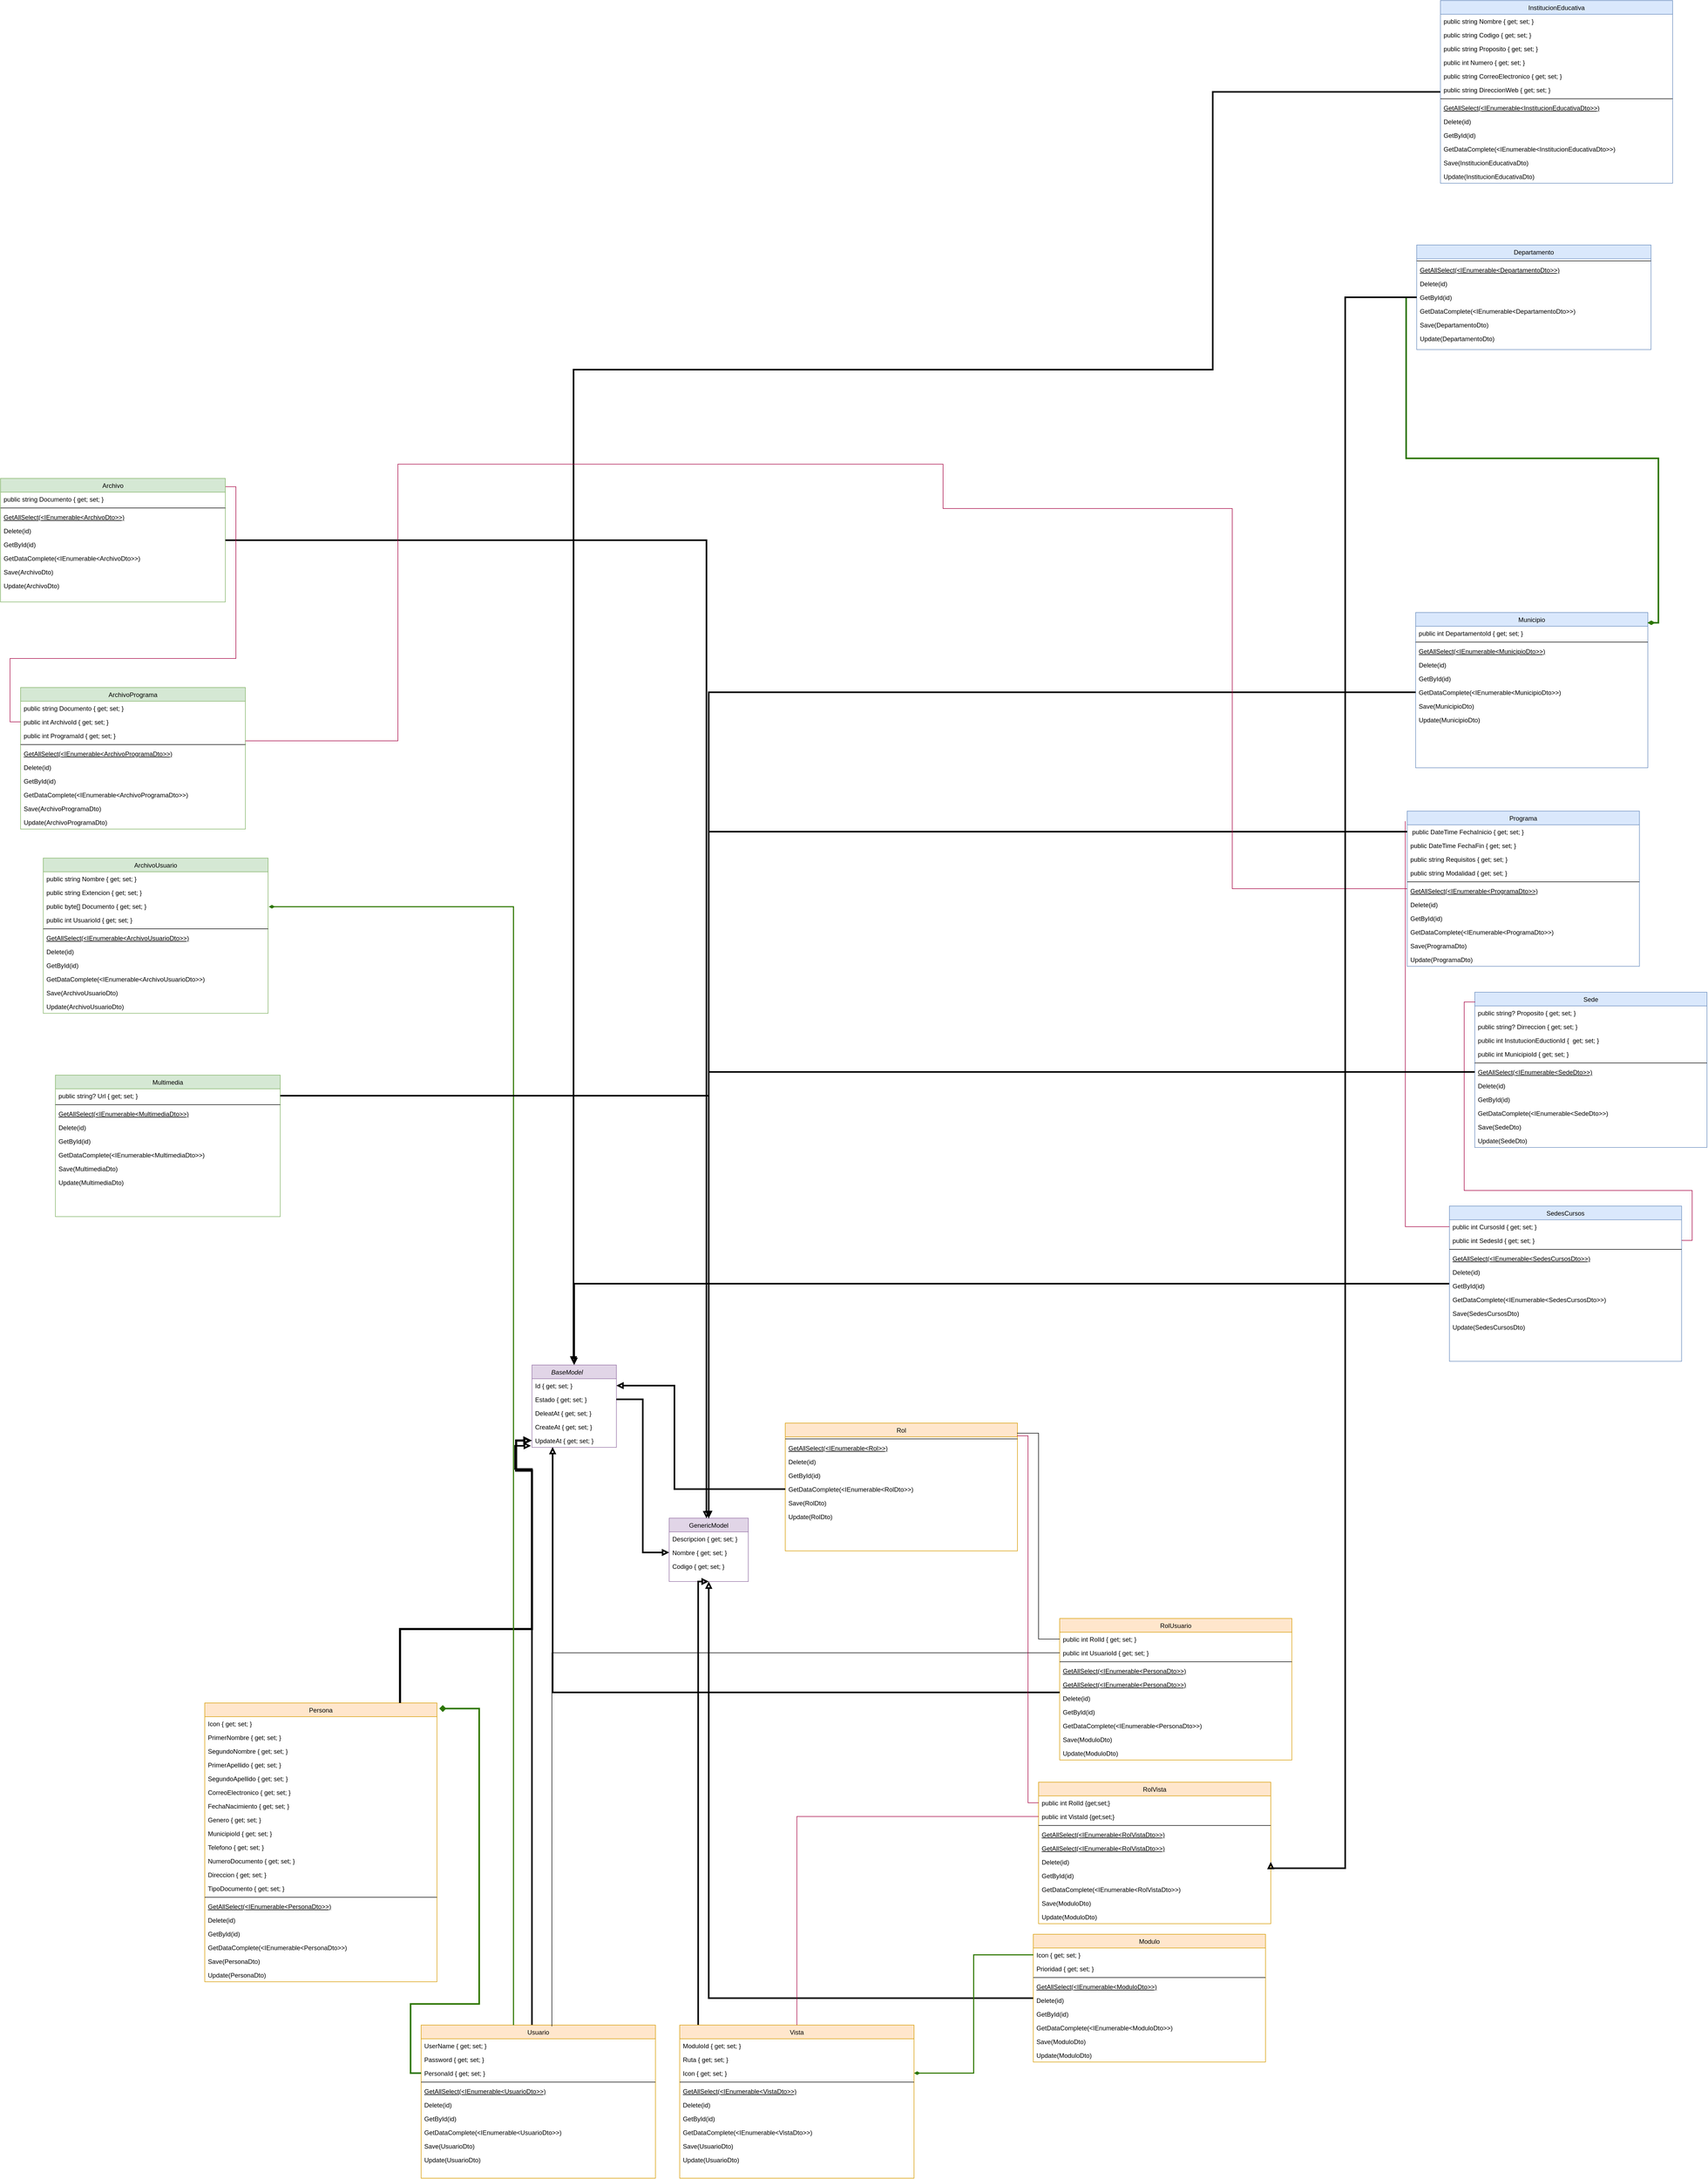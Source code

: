 <mxfile version="24.7.14">
  <diagram id="C5RBs43oDa-KdzZeNtuy" name="Page-1">
    <mxGraphModel dx="4323" dy="5211" grid="0" gridSize="10" guides="0" tooltips="1" connect="1" arrows="1" fold="1" page="1" pageScale="1" pageWidth="827" pageHeight="1169" math="0" shadow="0">
      <root>
        <mxCell id="WIyWlLk6GJQsqaUBKTNV-0" />
        <mxCell id="WIyWlLk6GJQsqaUBKTNV-1" parent="WIyWlLk6GJQsqaUBKTNV-0" />
        <mxCell id="zkfFHV4jXpPFQw0GAbJ--0" value="BaseModel        " style="swimlane;fontStyle=2;align=center;verticalAlign=top;childLayout=stackLayout;horizontal=1;startSize=26;horizontalStack=0;resizeParent=1;resizeLast=0;collapsible=1;marginBottom=0;rounded=0;shadow=0;strokeWidth=1;fillColor=#e1d5e7;strokeColor=#9673a6;" parent="WIyWlLk6GJQsqaUBKTNV-1" vertex="1">
          <mxGeometry x="180" y="-890" width="160" height="156" as="geometry">
            <mxRectangle x="230" y="140" width="160" height="26" as="alternateBounds" />
          </mxGeometry>
        </mxCell>
        <mxCell id="zkfFHV4jXpPFQw0GAbJ--1" value="Id { get; set; }" style="text;align=left;verticalAlign=top;spacingLeft=4;spacingRight=4;overflow=hidden;rotatable=0;points=[[0,0.5],[1,0.5]];portConstraint=eastwest;" parent="zkfFHV4jXpPFQw0GAbJ--0" vertex="1">
          <mxGeometry y="26" width="160" height="26" as="geometry" />
        </mxCell>
        <mxCell id="zkfFHV4jXpPFQw0GAbJ--2" value="Estado { get; set; }" style="text;align=left;verticalAlign=top;spacingLeft=4;spacingRight=4;overflow=hidden;rotatable=0;points=[[0,0.5],[1,0.5]];portConstraint=eastwest;rounded=0;shadow=0;html=0;" parent="zkfFHV4jXpPFQw0GAbJ--0" vertex="1">
          <mxGeometry y="52" width="160" height="26" as="geometry" />
        </mxCell>
        <mxCell id="zkfFHV4jXpPFQw0GAbJ--3" value="DeleatAt { get; set; }" style="text;align=left;verticalAlign=top;spacingLeft=4;spacingRight=4;overflow=hidden;rotatable=0;points=[[0,0.5],[1,0.5]];portConstraint=eastwest;rounded=0;shadow=0;html=0;" parent="zkfFHV4jXpPFQw0GAbJ--0" vertex="1">
          <mxGeometry y="78" width="160" height="26" as="geometry" />
        </mxCell>
        <mxCell id="ABH8wiwvt6TGNzqEtvD9-3" value="CreateAt { get; set; }" style="text;align=left;verticalAlign=top;spacingLeft=4;spacingRight=4;overflow=hidden;rotatable=0;points=[[0,0.5],[1,0.5]];portConstraint=eastwest;rounded=0;shadow=0;html=0;" parent="zkfFHV4jXpPFQw0GAbJ--0" vertex="1">
          <mxGeometry y="104" width="160" height="26" as="geometry" />
        </mxCell>
        <mxCell id="ABH8wiwvt6TGNzqEtvD9-4" value="UpdateAt { get; set; }" style="text;align=left;verticalAlign=top;spacingLeft=4;spacingRight=4;overflow=hidden;rotatable=0;points=[[0,0.5],[1,0.5]];portConstraint=eastwest;rounded=0;shadow=0;html=0;" parent="zkfFHV4jXpPFQw0GAbJ--0" vertex="1">
          <mxGeometry y="130" width="160" height="26" as="geometry" />
        </mxCell>
        <mxCell id="rNfrjlv14au_4rI7RnNE-37" style="edgeStyle=orthogonalEdgeStyle;rounded=0;orthogonalLoop=1;jettySize=auto;html=1;entryX=0.5;entryY=1;entryDx=0;entryDy=0;strokeWidth=3;endArrow=block;endFill=0;" parent="WIyWlLk6GJQsqaUBKTNV-1" source="zkfFHV4jXpPFQw0GAbJ--6" target="zkfFHV4jXpPFQw0GAbJ--17" edge="1">
          <mxGeometry relative="1" as="geometry" />
        </mxCell>
        <mxCell id="zkfFHV4jXpPFQw0GAbJ--6" value="Modulo" style="swimlane;fontStyle=0;align=center;verticalAlign=top;childLayout=stackLayout;horizontal=1;startSize=26;horizontalStack=0;resizeParent=1;resizeLast=0;collapsible=1;marginBottom=0;rounded=0;shadow=0;strokeWidth=1;fillColor=#ffe6cc;strokeColor=#d79b00;" parent="WIyWlLk6GJQsqaUBKTNV-1" vertex="1">
          <mxGeometry x="1130" y="188" width="440" height="242" as="geometry">
            <mxRectangle x="130" y="380" width="160" height="26" as="alternateBounds" />
          </mxGeometry>
        </mxCell>
        <mxCell id="zkfFHV4jXpPFQw0GAbJ--7" value="Icon { get; set; }" style="text;align=left;verticalAlign=top;spacingLeft=4;spacingRight=4;overflow=hidden;rotatable=0;points=[[0,0.5],[1,0.5]];portConstraint=eastwest;" parent="zkfFHV4jXpPFQw0GAbJ--6" vertex="1">
          <mxGeometry y="26" width="440" height="26" as="geometry" />
        </mxCell>
        <mxCell id="ABH8wiwvt6TGNzqEtvD9-14" value="Prioridad { get; set; }" style="text;align=left;verticalAlign=top;spacingLeft=4;spacingRight=4;overflow=hidden;rotatable=0;points=[[0,0.5],[1,0.5]];portConstraint=eastwest;rounded=0;shadow=0;html=0;" parent="zkfFHV4jXpPFQw0GAbJ--6" vertex="1">
          <mxGeometry y="52" width="440" height="26" as="geometry" />
        </mxCell>
        <mxCell id="zkfFHV4jXpPFQw0GAbJ--9" value="" style="line;html=1;strokeWidth=1;align=left;verticalAlign=middle;spacingTop=-1;spacingLeft=3;spacingRight=3;rotatable=0;labelPosition=right;points=[];portConstraint=eastwest;" parent="zkfFHV4jXpPFQw0GAbJ--6" vertex="1">
          <mxGeometry y="78" width="440" height="8" as="geometry" />
        </mxCell>
        <mxCell id="zkfFHV4jXpPFQw0GAbJ--10" value="GetAllSelect(&lt;IEnumerable&lt;ModuloDto&gt;&gt;)" style="text;align=left;verticalAlign=top;spacingLeft=4;spacingRight=4;overflow=hidden;rotatable=0;points=[[0,0.5],[1,0.5]];portConstraint=eastwest;fontStyle=4" parent="zkfFHV4jXpPFQw0GAbJ--6" vertex="1">
          <mxGeometry y="86" width="440" height="26" as="geometry" />
        </mxCell>
        <mxCell id="zkfFHV4jXpPFQw0GAbJ--11" value="Delete(id)" style="text;align=left;verticalAlign=top;spacingLeft=4;spacingRight=4;overflow=hidden;rotatable=0;points=[[0,0.5],[1,0.5]];portConstraint=eastwest;" parent="zkfFHV4jXpPFQw0GAbJ--6" vertex="1">
          <mxGeometry y="112" width="440" height="26" as="geometry" />
        </mxCell>
        <mxCell id="ABH8wiwvt6TGNzqEtvD9-16" value="GetById(id)" style="text;align=left;verticalAlign=top;spacingLeft=4;spacingRight=4;overflow=hidden;rotatable=0;points=[[0,0.5],[1,0.5]];portConstraint=eastwest;" parent="zkfFHV4jXpPFQw0GAbJ--6" vertex="1">
          <mxGeometry y="138" width="440" height="26" as="geometry" />
        </mxCell>
        <mxCell id="ABH8wiwvt6TGNzqEtvD9-17" value="GetDataComplete(&lt;IEnumerable&lt;ModuloDto&gt;&gt;)" style="text;align=left;verticalAlign=top;spacingLeft=4;spacingRight=4;overflow=hidden;rotatable=0;points=[[0,0.5],[1,0.5]];portConstraint=eastwest;" parent="zkfFHV4jXpPFQw0GAbJ--6" vertex="1">
          <mxGeometry y="164" width="440" height="26" as="geometry" />
        </mxCell>
        <mxCell id="ABH8wiwvt6TGNzqEtvD9-18" value="Save(ModuloDto)" style="text;align=left;verticalAlign=top;spacingLeft=4;spacingRight=4;overflow=hidden;rotatable=0;points=[[0,0.5],[1,0.5]];portConstraint=eastwest;" parent="zkfFHV4jXpPFQw0GAbJ--6" vertex="1">
          <mxGeometry y="190" width="440" height="26" as="geometry" />
        </mxCell>
        <mxCell id="ABH8wiwvt6TGNzqEtvD9-29" value="Update(ModuloDto)" style="text;align=left;verticalAlign=top;spacingLeft=4;spacingRight=4;overflow=hidden;rotatable=0;points=[[0,0.5],[1,0.5]];portConstraint=eastwest;" parent="zkfFHV4jXpPFQw0GAbJ--6" vertex="1">
          <mxGeometry y="216" width="440" height="26" as="geometry" />
        </mxCell>
        <mxCell id="zkfFHV4jXpPFQw0GAbJ--17" value="GenericModel" style="swimlane;fontStyle=0;align=center;verticalAlign=top;childLayout=stackLayout;horizontal=1;startSize=26;horizontalStack=0;resizeParent=1;resizeLast=0;collapsible=1;marginBottom=0;rounded=0;shadow=0;strokeWidth=1;fillColor=#e1d5e7;strokeColor=#9673a6;" parent="WIyWlLk6GJQsqaUBKTNV-1" vertex="1">
          <mxGeometry x="440" y="-600" width="150" height="120" as="geometry">
            <mxRectangle x="550" y="140" width="160" height="26" as="alternateBounds" />
          </mxGeometry>
        </mxCell>
        <mxCell id="zkfFHV4jXpPFQw0GAbJ--18" value="Descripcion { get; set; }" style="text;align=left;verticalAlign=top;spacingLeft=4;spacingRight=4;overflow=hidden;rotatable=0;points=[[0,0.5],[1,0.5]];portConstraint=eastwest;" parent="zkfFHV4jXpPFQw0GAbJ--17" vertex="1">
          <mxGeometry y="26" width="150" height="26" as="geometry" />
        </mxCell>
        <mxCell id="zkfFHV4jXpPFQw0GAbJ--19" value="Nombre { get; set; }&#xa;" style="text;align=left;verticalAlign=top;spacingLeft=4;spacingRight=4;overflow=hidden;rotatable=0;points=[[0,0.5],[1,0.5]];portConstraint=eastwest;rounded=0;shadow=0;html=0;" parent="zkfFHV4jXpPFQw0GAbJ--17" vertex="1">
          <mxGeometry y="52" width="150" height="26" as="geometry" />
        </mxCell>
        <mxCell id="zkfFHV4jXpPFQw0GAbJ--20" value="Codigo { get; set; }" style="text;align=left;verticalAlign=top;spacingLeft=4;spacingRight=4;overflow=hidden;rotatable=0;points=[[0,0.5],[1,0.5]];portConstraint=eastwest;rounded=0;shadow=0;html=0;" parent="zkfFHV4jXpPFQw0GAbJ--17" vertex="1">
          <mxGeometry y="78" width="150" height="26" as="geometry" />
        </mxCell>
        <mxCell id="ABH8wiwvt6TGNzqEtvD9-6" style="edgeStyle=orthogonalEdgeStyle;rounded=0;orthogonalLoop=1;jettySize=auto;html=1;exitX=1;exitY=0.5;exitDx=0;exitDy=0;entryX=0;entryY=0.5;entryDx=0;entryDy=0;fontFamily=Helvetica;fontSize=12;fontColor=default;endArrow=block;endFill=0;strokeWidth=3;" parent="WIyWlLk6GJQsqaUBKTNV-1" source="zkfFHV4jXpPFQw0GAbJ--2" target="zkfFHV4jXpPFQw0GAbJ--19" edge="1">
          <mxGeometry relative="1" as="geometry" />
        </mxCell>
        <mxCell id="ABH8wiwvt6TGNzqEtvD9-31" value="Persona" style="swimlane;fontStyle=0;align=center;verticalAlign=top;childLayout=stackLayout;horizontal=1;startSize=26;horizontalStack=0;resizeParent=1;resizeLast=0;collapsible=1;marginBottom=0;rounded=0;shadow=0;strokeWidth=1;fillColor=#ffe6cc;strokeColor=#d79b00;" parent="WIyWlLk6GJQsqaUBKTNV-1" vertex="1">
          <mxGeometry x="-440" y="-250" width="440" height="528" as="geometry">
            <mxRectangle x="130" y="380" width="160" height="26" as="alternateBounds" />
          </mxGeometry>
        </mxCell>
        <mxCell id="ABH8wiwvt6TGNzqEtvD9-32" value="Icon { get; set; }" style="text;align=left;verticalAlign=top;spacingLeft=4;spacingRight=4;overflow=hidden;rotatable=0;points=[[0,0.5],[1,0.5]];portConstraint=eastwest;" parent="ABH8wiwvt6TGNzqEtvD9-31" vertex="1">
          <mxGeometry y="26" width="440" height="26" as="geometry" />
        </mxCell>
        <mxCell id="ABH8wiwvt6TGNzqEtvD9-52" value="PrimerNombre { get; set; }" style="text;align=left;verticalAlign=top;spacingLeft=4;spacingRight=4;overflow=hidden;rotatable=0;points=[[0,0.5],[1,0.5]];portConstraint=eastwest;" parent="ABH8wiwvt6TGNzqEtvD9-31" vertex="1">
          <mxGeometry y="52" width="440" height="26" as="geometry" />
        </mxCell>
        <mxCell id="ABH8wiwvt6TGNzqEtvD9-53" value="SegundoNombre { get; set; }" style="text;align=left;verticalAlign=top;spacingLeft=4;spacingRight=4;overflow=hidden;rotatable=0;points=[[0,0.5],[1,0.5]];portConstraint=eastwest;" parent="ABH8wiwvt6TGNzqEtvD9-31" vertex="1">
          <mxGeometry y="78" width="440" height="26" as="geometry" />
        </mxCell>
        <mxCell id="ABH8wiwvt6TGNzqEtvD9-54" value="PrimerApellido { get; set; }" style="text;align=left;verticalAlign=top;spacingLeft=4;spacingRight=4;overflow=hidden;rotatable=0;points=[[0,0.5],[1,0.5]];portConstraint=eastwest;" parent="ABH8wiwvt6TGNzqEtvD9-31" vertex="1">
          <mxGeometry y="104" width="440" height="26" as="geometry" />
        </mxCell>
        <mxCell id="ABH8wiwvt6TGNzqEtvD9-55" value="SegundoApellido { get; set; }" style="text;align=left;verticalAlign=top;spacingLeft=4;spacingRight=4;overflow=hidden;rotatable=0;points=[[0,0.5],[1,0.5]];portConstraint=eastwest;" parent="ABH8wiwvt6TGNzqEtvD9-31" vertex="1">
          <mxGeometry y="130" width="440" height="26" as="geometry" />
        </mxCell>
        <mxCell id="ABH8wiwvt6TGNzqEtvD9-56" value="CorreoElectronico { get; set; }" style="text;align=left;verticalAlign=top;spacingLeft=4;spacingRight=4;overflow=hidden;rotatable=0;points=[[0,0.5],[1,0.5]];portConstraint=eastwest;" parent="ABH8wiwvt6TGNzqEtvD9-31" vertex="1">
          <mxGeometry y="156" width="440" height="26" as="geometry" />
        </mxCell>
        <mxCell id="ABH8wiwvt6TGNzqEtvD9-57" value="FechaNacimiento { get; set; }" style="text;align=left;verticalAlign=top;spacingLeft=4;spacingRight=4;overflow=hidden;rotatable=0;points=[[0,0.5],[1,0.5]];portConstraint=eastwest;" parent="ABH8wiwvt6TGNzqEtvD9-31" vertex="1">
          <mxGeometry y="182" width="440" height="26" as="geometry" />
        </mxCell>
        <mxCell id="ABH8wiwvt6TGNzqEtvD9-58" value="Genero { get; set; }" style="text;align=left;verticalAlign=top;spacingLeft=4;spacingRight=4;overflow=hidden;rotatable=0;points=[[0,0.5],[1,0.5]];portConstraint=eastwest;" parent="ABH8wiwvt6TGNzqEtvD9-31" vertex="1">
          <mxGeometry y="208" width="440" height="26" as="geometry" />
        </mxCell>
        <mxCell id="rNfrjlv14au_4rI7RnNE-2" value="MunicipioId { get; set; }" style="text;align=left;verticalAlign=top;spacingLeft=4;spacingRight=4;overflow=hidden;rotatable=0;points=[[0,0.5],[1,0.5]];portConstraint=eastwest;" parent="ABH8wiwvt6TGNzqEtvD9-31" vertex="1">
          <mxGeometry y="234" width="440" height="26" as="geometry" />
        </mxCell>
        <mxCell id="rNfrjlv14au_4rI7RnNE-1" value="Telefono { get; set; }" style="text;align=left;verticalAlign=top;spacingLeft=4;spacingRight=4;overflow=hidden;rotatable=0;points=[[0,0.5],[1,0.5]];portConstraint=eastwest;" parent="ABH8wiwvt6TGNzqEtvD9-31" vertex="1">
          <mxGeometry y="260" width="440" height="26" as="geometry" />
        </mxCell>
        <mxCell id="rNfrjlv14au_4rI7RnNE-0" value="NumeroDocumento { get; set; }" style="text;align=left;verticalAlign=top;spacingLeft=4;spacingRight=4;overflow=hidden;rotatable=0;points=[[0,0.5],[1,0.5]];portConstraint=eastwest;" parent="ABH8wiwvt6TGNzqEtvD9-31" vertex="1">
          <mxGeometry y="286" width="440" height="26" as="geometry" />
        </mxCell>
        <mxCell id="ABH8wiwvt6TGNzqEtvD9-59" value="Direccion { get; set; }" style="text;align=left;verticalAlign=top;spacingLeft=4;spacingRight=4;overflow=hidden;rotatable=0;points=[[0,0.5],[1,0.5]];portConstraint=eastwest;" parent="ABH8wiwvt6TGNzqEtvD9-31" vertex="1">
          <mxGeometry y="312" width="440" height="26" as="geometry" />
        </mxCell>
        <mxCell id="ABH8wiwvt6TGNzqEtvD9-61" value="TipoDocumento { get; set; }" style="text;align=left;verticalAlign=top;spacingLeft=4;spacingRight=4;overflow=hidden;rotatable=0;points=[[0,0.5],[1,0.5]];portConstraint=eastwest;" parent="ABH8wiwvt6TGNzqEtvD9-31" vertex="1">
          <mxGeometry y="338" width="440" height="26" as="geometry" />
        </mxCell>
        <mxCell id="ABH8wiwvt6TGNzqEtvD9-34" value="" style="line;html=1;strokeWidth=1;align=left;verticalAlign=middle;spacingTop=-1;spacingLeft=3;spacingRight=3;rotatable=0;labelPosition=right;points=[];portConstraint=eastwest;" parent="ABH8wiwvt6TGNzqEtvD9-31" vertex="1">
          <mxGeometry y="364" width="440" height="8" as="geometry" />
        </mxCell>
        <mxCell id="ABH8wiwvt6TGNzqEtvD9-35" value="GetAllSelect(&lt;IEnumerable&lt;PersonaDto&gt;&gt;)" style="text;align=left;verticalAlign=top;spacingLeft=4;spacingRight=4;overflow=hidden;rotatable=0;points=[[0,0.5],[1,0.5]];portConstraint=eastwest;fontStyle=4" parent="ABH8wiwvt6TGNzqEtvD9-31" vertex="1">
          <mxGeometry y="372" width="440" height="26" as="geometry" />
        </mxCell>
        <mxCell id="ABH8wiwvt6TGNzqEtvD9-36" value="Delete(id)" style="text;align=left;verticalAlign=top;spacingLeft=4;spacingRight=4;overflow=hidden;rotatable=0;points=[[0,0.5],[1,0.5]];portConstraint=eastwest;" parent="ABH8wiwvt6TGNzqEtvD9-31" vertex="1">
          <mxGeometry y="398" width="440" height="26" as="geometry" />
        </mxCell>
        <mxCell id="ABH8wiwvt6TGNzqEtvD9-37" value="GetById(id)" style="text;align=left;verticalAlign=top;spacingLeft=4;spacingRight=4;overflow=hidden;rotatable=0;points=[[0,0.5],[1,0.5]];portConstraint=eastwest;" parent="ABH8wiwvt6TGNzqEtvD9-31" vertex="1">
          <mxGeometry y="424" width="440" height="26" as="geometry" />
        </mxCell>
        <mxCell id="ABH8wiwvt6TGNzqEtvD9-38" value="GetDataComplete(&lt;IEnumerable&lt;PersonaDto&gt;&gt;)" style="text;align=left;verticalAlign=top;spacingLeft=4;spacingRight=4;overflow=hidden;rotatable=0;points=[[0,0.5],[1,0.5]];portConstraint=eastwest;" parent="ABH8wiwvt6TGNzqEtvD9-31" vertex="1">
          <mxGeometry y="450" width="440" height="26" as="geometry" />
        </mxCell>
        <mxCell id="ABH8wiwvt6TGNzqEtvD9-39" value="Save(PersonaDto)" style="text;align=left;verticalAlign=top;spacingLeft=4;spacingRight=4;overflow=hidden;rotatable=0;points=[[0,0.5],[1,0.5]];portConstraint=eastwest;" parent="ABH8wiwvt6TGNzqEtvD9-31" vertex="1">
          <mxGeometry y="476" width="440" height="26" as="geometry" />
        </mxCell>
        <mxCell id="ABH8wiwvt6TGNzqEtvD9-40" value="Update(PersonaDto)" style="text;align=left;verticalAlign=top;spacingLeft=4;spacingRight=4;overflow=hidden;rotatable=0;points=[[0,0.5],[1,0.5]];portConstraint=eastwest;" parent="ABH8wiwvt6TGNzqEtvD9-31" vertex="1">
          <mxGeometry y="502" width="440" height="26" as="geometry" />
        </mxCell>
        <mxCell id="ABH8wiwvt6TGNzqEtvD9-41" value="Rol" style="swimlane;fontStyle=0;align=center;verticalAlign=top;childLayout=stackLayout;horizontal=1;startSize=26;horizontalStack=0;resizeParent=1;resizeLast=0;collapsible=1;marginBottom=0;rounded=0;shadow=0;strokeWidth=1;fillColor=#ffe6cc;strokeColor=#d79b00;" parent="WIyWlLk6GJQsqaUBKTNV-1" vertex="1">
          <mxGeometry x="660" y="-780" width="440" height="242" as="geometry">
            <mxRectangle x="130" y="380" width="160" height="26" as="alternateBounds" />
          </mxGeometry>
        </mxCell>
        <mxCell id="ABH8wiwvt6TGNzqEtvD9-44" value="" style="line;html=1;strokeWidth=1;align=left;verticalAlign=middle;spacingTop=-1;spacingLeft=3;spacingRight=3;rotatable=0;labelPosition=right;points=[];portConstraint=eastwest;" parent="ABH8wiwvt6TGNzqEtvD9-41" vertex="1">
          <mxGeometry y="26" width="440" height="8" as="geometry" />
        </mxCell>
        <mxCell id="ABH8wiwvt6TGNzqEtvD9-45" value="GetAllSelect(&lt;IEnumerable&lt;Rol&gt;&gt;)" style="text;align=left;verticalAlign=top;spacingLeft=4;spacingRight=4;overflow=hidden;rotatable=0;points=[[0,0.5],[1,0.5]];portConstraint=eastwest;fontStyle=4" parent="ABH8wiwvt6TGNzqEtvD9-41" vertex="1">
          <mxGeometry y="34" width="440" height="26" as="geometry" />
        </mxCell>
        <mxCell id="ABH8wiwvt6TGNzqEtvD9-46" value="Delete(id)" style="text;align=left;verticalAlign=top;spacingLeft=4;spacingRight=4;overflow=hidden;rotatable=0;points=[[0,0.5],[1,0.5]];portConstraint=eastwest;" parent="ABH8wiwvt6TGNzqEtvD9-41" vertex="1">
          <mxGeometry y="60" width="440" height="26" as="geometry" />
        </mxCell>
        <mxCell id="ABH8wiwvt6TGNzqEtvD9-47" value="GetById(id)" style="text;align=left;verticalAlign=top;spacingLeft=4;spacingRight=4;overflow=hidden;rotatable=0;points=[[0,0.5],[1,0.5]];portConstraint=eastwest;" parent="ABH8wiwvt6TGNzqEtvD9-41" vertex="1">
          <mxGeometry y="86" width="440" height="26" as="geometry" />
        </mxCell>
        <mxCell id="ABH8wiwvt6TGNzqEtvD9-48" value="GetDataComplete(&lt;IEnumerable&lt;RolDto&gt;&gt;)" style="text;align=left;verticalAlign=top;spacingLeft=4;spacingRight=4;overflow=hidden;rotatable=0;points=[[0,0.5],[1,0.5]];portConstraint=eastwest;" parent="ABH8wiwvt6TGNzqEtvD9-41" vertex="1">
          <mxGeometry y="112" width="440" height="26" as="geometry" />
        </mxCell>
        <mxCell id="ABH8wiwvt6TGNzqEtvD9-49" value="Save(RolDto)" style="text;align=left;verticalAlign=top;spacingLeft=4;spacingRight=4;overflow=hidden;rotatable=0;points=[[0,0.5],[1,0.5]];portConstraint=eastwest;" parent="ABH8wiwvt6TGNzqEtvD9-41" vertex="1">
          <mxGeometry y="138" width="440" height="26" as="geometry" />
        </mxCell>
        <mxCell id="ABH8wiwvt6TGNzqEtvD9-50" value="Update(RolDto)" style="text;align=left;verticalAlign=top;spacingLeft=4;spacingRight=4;overflow=hidden;rotatable=0;points=[[0,0.5],[1,0.5]];portConstraint=eastwest;" parent="ABH8wiwvt6TGNzqEtvD9-41" vertex="1">
          <mxGeometry y="164" width="440" height="26" as="geometry" />
        </mxCell>
        <mxCell id="rNfrjlv14au_4rI7RnNE-24" style="edgeStyle=orthogonalEdgeStyle;rounded=0;orthogonalLoop=1;jettySize=auto;html=1;strokeWidth=3;endArrow=block;endFill=0;entryX=-0.012;entryY=0.885;entryDx=0;entryDy=0;entryPerimeter=0;" parent="WIyWlLk6GJQsqaUBKTNV-1" source="rNfrjlv14au_4rI7RnNE-3" target="ABH8wiwvt6TGNzqEtvD9-4" edge="1">
          <mxGeometry relative="1" as="geometry">
            <Array as="points">
              <mxPoint x="180" y="-693" />
              <mxPoint x="148" y="-693" />
            </Array>
          </mxGeometry>
        </mxCell>
        <mxCell id="rNfrjlv14au_4rI7RnNE-3" value="Usuario" style="swimlane;fontStyle=0;align=center;verticalAlign=top;childLayout=stackLayout;horizontal=1;startSize=26;horizontalStack=0;resizeParent=1;resizeLast=0;collapsible=1;marginBottom=0;rounded=0;shadow=0;strokeWidth=1;fillColor=#ffe6cc;strokeColor=#d79b00;" parent="WIyWlLk6GJQsqaUBKTNV-1" vertex="1">
          <mxGeometry x="-30" y="360" width="444" height="290" as="geometry">
            <mxRectangle x="130" y="380" width="160" height="26" as="alternateBounds" />
          </mxGeometry>
        </mxCell>
        <mxCell id="rNfrjlv14au_4rI7RnNE-5" value="UserName { get; set; }" style="text;align=left;verticalAlign=top;spacingLeft=4;spacingRight=4;overflow=hidden;rotatable=0;points=[[0,0.5],[1,0.5]];portConstraint=eastwest;" parent="rNfrjlv14au_4rI7RnNE-3" vertex="1">
          <mxGeometry y="26" width="444" height="26" as="geometry" />
        </mxCell>
        <mxCell id="rNfrjlv14au_4rI7RnNE-6" value="Password { get; set; }" style="text;align=left;verticalAlign=top;spacingLeft=4;spacingRight=4;overflow=hidden;rotatable=0;points=[[0,0.5],[1,0.5]];portConstraint=eastwest;" parent="rNfrjlv14au_4rI7RnNE-3" vertex="1">
          <mxGeometry y="52" width="444" height="26" as="geometry" />
        </mxCell>
        <mxCell id="rNfrjlv14au_4rI7RnNE-7" value="PersonaId { get; set; }" style="text;align=left;verticalAlign=top;spacingLeft=4;spacingRight=4;overflow=hidden;rotatable=0;points=[[0,0.5],[1,0.5]];portConstraint=eastwest;" parent="rNfrjlv14au_4rI7RnNE-3" vertex="1">
          <mxGeometry y="78" width="444" height="26" as="geometry" />
        </mxCell>
        <mxCell id="rNfrjlv14au_4rI7RnNE-17" value="" style="line;html=1;strokeWidth=1;align=left;verticalAlign=middle;spacingTop=-1;spacingLeft=3;spacingRight=3;rotatable=0;labelPosition=right;points=[];portConstraint=eastwest;" parent="rNfrjlv14au_4rI7RnNE-3" vertex="1">
          <mxGeometry y="104" width="444" height="8" as="geometry" />
        </mxCell>
        <mxCell id="rNfrjlv14au_4rI7RnNE-18" value="GetAllSelect(&lt;IEnumerable&lt;UsuarioDto&gt;&gt;)" style="text;align=left;verticalAlign=top;spacingLeft=4;spacingRight=4;overflow=hidden;rotatable=0;points=[[0,0.5],[1,0.5]];portConstraint=eastwest;fontStyle=4" parent="rNfrjlv14au_4rI7RnNE-3" vertex="1">
          <mxGeometry y="112" width="444" height="26" as="geometry" />
        </mxCell>
        <mxCell id="rNfrjlv14au_4rI7RnNE-19" value="Delete(id)" style="text;align=left;verticalAlign=top;spacingLeft=4;spacingRight=4;overflow=hidden;rotatable=0;points=[[0,0.5],[1,0.5]];portConstraint=eastwest;" parent="rNfrjlv14au_4rI7RnNE-3" vertex="1">
          <mxGeometry y="138" width="444" height="26" as="geometry" />
        </mxCell>
        <mxCell id="rNfrjlv14au_4rI7RnNE-20" value="GetById(id)" style="text;align=left;verticalAlign=top;spacingLeft=4;spacingRight=4;overflow=hidden;rotatable=0;points=[[0,0.5],[1,0.5]];portConstraint=eastwest;" parent="rNfrjlv14au_4rI7RnNE-3" vertex="1">
          <mxGeometry y="164" width="444" height="26" as="geometry" />
        </mxCell>
        <mxCell id="rNfrjlv14au_4rI7RnNE-21" value="GetDataComplete(&lt;IEnumerable&lt;UsuarioDto&gt;&gt;)" style="text;align=left;verticalAlign=top;spacingLeft=4;spacingRight=4;overflow=hidden;rotatable=0;points=[[0,0.5],[1,0.5]];portConstraint=eastwest;" parent="rNfrjlv14au_4rI7RnNE-3" vertex="1">
          <mxGeometry y="190" width="444" height="26" as="geometry" />
        </mxCell>
        <mxCell id="rNfrjlv14au_4rI7RnNE-22" value="Save(UsuarioDto)" style="text;align=left;verticalAlign=top;spacingLeft=4;spacingRight=4;overflow=hidden;rotatable=0;points=[[0,0.5],[1,0.5]];portConstraint=eastwest;" parent="rNfrjlv14au_4rI7RnNE-3" vertex="1">
          <mxGeometry y="216" width="444" height="26" as="geometry" />
        </mxCell>
        <mxCell id="rNfrjlv14au_4rI7RnNE-23" value="Update(UsuarioDto)" style="text;align=left;verticalAlign=top;spacingLeft=4;spacingRight=4;overflow=hidden;rotatable=0;points=[[0,0.5],[1,0.5]];portConstraint=eastwest;" parent="rNfrjlv14au_4rI7RnNE-3" vertex="1">
          <mxGeometry y="242" width="444" height="26" as="geometry" />
        </mxCell>
        <mxCell id="rNfrjlv14au_4rI7RnNE-36" style="edgeStyle=orthogonalEdgeStyle;rounded=0;orthogonalLoop=1;jettySize=auto;html=1;entryX=0.5;entryY=1;entryDx=0;entryDy=0;strokeWidth=3;endArrow=block;endFill=0;" parent="WIyWlLk6GJQsqaUBKTNV-1" source="rNfrjlv14au_4rI7RnNE-25" target="zkfFHV4jXpPFQw0GAbJ--17" edge="1">
          <mxGeometry relative="1" as="geometry">
            <Array as="points">
              <mxPoint x="495" y="-130" />
              <mxPoint x="495" y="-130" />
            </Array>
          </mxGeometry>
        </mxCell>
        <mxCell id="rNfrjlv14au_4rI7RnNE-25" value="Vista" style="swimlane;fontStyle=0;align=center;verticalAlign=top;childLayout=stackLayout;horizontal=1;startSize=26;horizontalStack=0;resizeParent=1;resizeLast=0;collapsible=1;marginBottom=0;rounded=0;shadow=0;strokeWidth=1;fillColor=#ffe6cc;strokeColor=#d79b00;" parent="WIyWlLk6GJQsqaUBKTNV-1" vertex="1">
          <mxGeometry x="460" y="360" width="444" height="290" as="geometry">
            <mxRectangle x="130" y="380" width="160" height="26" as="alternateBounds" />
          </mxGeometry>
        </mxCell>
        <mxCell id="rNfrjlv14au_4rI7RnNE-26" value="ModuloId { get; set; }" style="text;align=left;verticalAlign=top;spacingLeft=4;spacingRight=4;overflow=hidden;rotatable=0;points=[[0,0.5],[1,0.5]];portConstraint=eastwest;" parent="rNfrjlv14au_4rI7RnNE-25" vertex="1">
          <mxGeometry y="26" width="444" height="26" as="geometry" />
        </mxCell>
        <mxCell id="rNfrjlv14au_4rI7RnNE-27" value="Ruta { get; set; }" style="text;align=left;verticalAlign=top;spacingLeft=4;spacingRight=4;overflow=hidden;rotatable=0;points=[[0,0.5],[1,0.5]];portConstraint=eastwest;" parent="rNfrjlv14au_4rI7RnNE-25" vertex="1">
          <mxGeometry y="52" width="444" height="26" as="geometry" />
        </mxCell>
        <mxCell id="rNfrjlv14au_4rI7RnNE-28" value="Icon { get; set; }" style="text;align=left;verticalAlign=top;spacingLeft=4;spacingRight=4;overflow=hidden;rotatable=0;points=[[0,0.5],[1,0.5]];portConstraint=eastwest;" parent="rNfrjlv14au_4rI7RnNE-25" vertex="1">
          <mxGeometry y="78" width="444" height="26" as="geometry" />
        </mxCell>
        <mxCell id="rNfrjlv14au_4rI7RnNE-29" value="" style="line;html=1;strokeWidth=1;align=left;verticalAlign=middle;spacingTop=-1;spacingLeft=3;spacingRight=3;rotatable=0;labelPosition=right;points=[];portConstraint=eastwest;" parent="rNfrjlv14au_4rI7RnNE-25" vertex="1">
          <mxGeometry y="104" width="444" height="8" as="geometry" />
        </mxCell>
        <mxCell id="rNfrjlv14au_4rI7RnNE-30" value="GetAllSelect(&lt;IEnumerable&lt;VistaDto&gt;&gt;)" style="text;align=left;verticalAlign=top;spacingLeft=4;spacingRight=4;overflow=hidden;rotatable=0;points=[[0,0.5],[1,0.5]];portConstraint=eastwest;fontStyle=4" parent="rNfrjlv14au_4rI7RnNE-25" vertex="1">
          <mxGeometry y="112" width="444" height="26" as="geometry" />
        </mxCell>
        <mxCell id="rNfrjlv14au_4rI7RnNE-31" value="Delete(id)" style="text;align=left;verticalAlign=top;spacingLeft=4;spacingRight=4;overflow=hidden;rotatable=0;points=[[0,0.5],[1,0.5]];portConstraint=eastwest;" parent="rNfrjlv14au_4rI7RnNE-25" vertex="1">
          <mxGeometry y="138" width="444" height="26" as="geometry" />
        </mxCell>
        <mxCell id="rNfrjlv14au_4rI7RnNE-32" value="GetById(id)" style="text;align=left;verticalAlign=top;spacingLeft=4;spacingRight=4;overflow=hidden;rotatable=0;points=[[0,0.5],[1,0.5]];portConstraint=eastwest;" parent="rNfrjlv14au_4rI7RnNE-25" vertex="1">
          <mxGeometry y="164" width="444" height="26" as="geometry" />
        </mxCell>
        <mxCell id="rNfrjlv14au_4rI7RnNE-33" value="GetDataComplete(&lt;IEnumerable&lt;VistaDto&gt;&gt;)" style="text;align=left;verticalAlign=top;spacingLeft=4;spacingRight=4;overflow=hidden;rotatable=0;points=[[0,0.5],[1,0.5]];portConstraint=eastwest;" parent="rNfrjlv14au_4rI7RnNE-25" vertex="1">
          <mxGeometry y="190" width="444" height="26" as="geometry" />
        </mxCell>
        <mxCell id="rNfrjlv14au_4rI7RnNE-34" value="Save(UsuarioDto)" style="text;align=left;verticalAlign=top;spacingLeft=4;spacingRight=4;overflow=hidden;rotatable=0;points=[[0,0.5],[1,0.5]];portConstraint=eastwest;" parent="rNfrjlv14au_4rI7RnNE-25" vertex="1">
          <mxGeometry y="216" width="444" height="26" as="geometry" />
        </mxCell>
        <mxCell id="rNfrjlv14au_4rI7RnNE-35" value="Update(UsuarioDto)" style="text;align=left;verticalAlign=top;spacingLeft=4;spacingRight=4;overflow=hidden;rotatable=0;points=[[0,0.5],[1,0.5]];portConstraint=eastwest;" parent="rNfrjlv14au_4rI7RnNE-25" vertex="1">
          <mxGeometry y="242" width="444" height="26" as="geometry" />
        </mxCell>
        <mxCell id="rNfrjlv14au_4rI7RnNE-39" style="edgeStyle=orthogonalEdgeStyle;rounded=0;orthogonalLoop=1;jettySize=auto;html=1;entryX=0;entryY=0.5;entryDx=0;entryDy=0;strokeWidth=4;endArrow=block;endFill=0;" parent="WIyWlLk6GJQsqaUBKTNV-1" source="ABH8wiwvt6TGNzqEtvD9-31" target="ABH8wiwvt6TGNzqEtvD9-4" edge="1">
          <mxGeometry relative="1" as="geometry">
            <Array as="points">
              <mxPoint x="-70" y="-390" />
              <mxPoint x="180" y="-390" />
              <mxPoint x="180" y="-690" />
              <mxPoint x="150" y="-690" />
              <mxPoint x="150" y="-747" />
            </Array>
          </mxGeometry>
        </mxCell>
        <mxCell id="rNfrjlv14au_4rI7RnNE-40" style="edgeStyle=orthogonalEdgeStyle;rounded=0;orthogonalLoop=1;jettySize=auto;html=1;entryX=1;entryY=0.5;entryDx=0;entryDy=0;strokeWidth=3;endArrow=block;endFill=0;" parent="WIyWlLk6GJQsqaUBKTNV-1" source="ABH8wiwvt6TGNzqEtvD9-48" target="zkfFHV4jXpPFQw0GAbJ--1" edge="1">
          <mxGeometry relative="1" as="geometry">
            <Array as="points">
              <mxPoint x="450" y="-655" />
              <mxPoint x="450" y="-851" />
            </Array>
          </mxGeometry>
        </mxCell>
        <mxCell id="rNfrjlv14au_4rI7RnNE-41" value="RolUsuario" style="swimlane;fontStyle=0;align=center;verticalAlign=top;childLayout=stackLayout;horizontal=1;startSize=26;horizontalStack=0;resizeParent=1;resizeLast=0;collapsible=1;marginBottom=0;rounded=0;shadow=0;strokeWidth=1;fillColor=#ffe6cc;strokeColor=#d79b00;" parent="WIyWlLk6GJQsqaUBKTNV-1" vertex="1">
          <mxGeometry x="1180" y="-410" width="440" height="268" as="geometry">
            <mxRectangle x="130" y="380" width="160" height="26" as="alternateBounds" />
          </mxGeometry>
        </mxCell>
        <mxCell id="rNfrjlv14au_4rI7RnNE-42" value="public int RolId { get; set; }" style="text;align=left;verticalAlign=top;spacingLeft=4;spacingRight=4;overflow=hidden;rotatable=0;points=[[0,0.5],[1,0.5]];portConstraint=eastwest;" parent="rNfrjlv14au_4rI7RnNE-41" vertex="1">
          <mxGeometry y="26" width="440" height="26" as="geometry" />
        </mxCell>
        <mxCell id="rNfrjlv14au_4rI7RnNE-43" value="public int UsuarioId { get; set; }&#xa;" style="text;align=left;verticalAlign=top;spacingLeft=4;spacingRight=4;overflow=hidden;rotatable=0;points=[[0,0.5],[1,0.5]];portConstraint=eastwest;rounded=0;shadow=0;html=0;" parent="rNfrjlv14au_4rI7RnNE-41" vertex="1">
          <mxGeometry y="52" width="440" height="26" as="geometry" />
        </mxCell>
        <mxCell id="rNfrjlv14au_4rI7RnNE-44" value="" style="line;html=1;strokeWidth=1;align=left;verticalAlign=middle;spacingTop=-1;spacingLeft=3;spacingRight=3;rotatable=0;labelPosition=right;points=[];portConstraint=eastwest;" parent="rNfrjlv14au_4rI7RnNE-41" vertex="1">
          <mxGeometry y="78" width="440" height="8" as="geometry" />
        </mxCell>
        <mxCell id="rNfrjlv14au_4rI7RnNE-51" value="GetAllSelect(&lt;IEnumerable&lt;PersonaDto&gt;&gt;)" style="text;align=left;verticalAlign=top;spacingLeft=4;spacingRight=4;overflow=hidden;rotatable=0;points=[[0,0.5],[1,0.5]];portConstraint=eastwest;fontStyle=4" parent="rNfrjlv14au_4rI7RnNE-41" vertex="1">
          <mxGeometry y="86" width="440" height="26" as="geometry" />
        </mxCell>
        <mxCell id="rNfrjlv14au_4rI7RnNE-45" value="GetAllSelect(&lt;IEnumerable&lt;PersonaDto&gt;&gt;)" style="text;align=left;verticalAlign=top;spacingLeft=4;spacingRight=4;overflow=hidden;rotatable=0;points=[[0,0.5],[1,0.5]];portConstraint=eastwest;fontStyle=4" parent="rNfrjlv14au_4rI7RnNE-41" vertex="1">
          <mxGeometry y="112" width="440" height="26" as="geometry" />
        </mxCell>
        <mxCell id="rNfrjlv14au_4rI7RnNE-46" value="Delete(id)" style="text;align=left;verticalAlign=top;spacingLeft=4;spacingRight=4;overflow=hidden;rotatable=0;points=[[0,0.5],[1,0.5]];portConstraint=eastwest;" parent="rNfrjlv14au_4rI7RnNE-41" vertex="1">
          <mxGeometry y="138" width="440" height="26" as="geometry" />
        </mxCell>
        <mxCell id="rNfrjlv14au_4rI7RnNE-47" value="GetById(id)" style="text;align=left;verticalAlign=top;spacingLeft=4;spacingRight=4;overflow=hidden;rotatable=0;points=[[0,0.5],[1,0.5]];portConstraint=eastwest;" parent="rNfrjlv14au_4rI7RnNE-41" vertex="1">
          <mxGeometry y="164" width="440" height="26" as="geometry" />
        </mxCell>
        <mxCell id="rNfrjlv14au_4rI7RnNE-48" value="GetDataComplete(&lt;IEnumerable&lt;PersonaDto&gt;&gt;)" style="text;align=left;verticalAlign=top;spacingLeft=4;spacingRight=4;overflow=hidden;rotatable=0;points=[[0,0.5],[1,0.5]];portConstraint=eastwest;" parent="rNfrjlv14au_4rI7RnNE-41" vertex="1">
          <mxGeometry y="190" width="440" height="26" as="geometry" />
        </mxCell>
        <mxCell id="rNfrjlv14au_4rI7RnNE-49" value="Save(ModuloDto)" style="text;align=left;verticalAlign=top;spacingLeft=4;spacingRight=4;overflow=hidden;rotatable=0;points=[[0,0.5],[1,0.5]];portConstraint=eastwest;" parent="rNfrjlv14au_4rI7RnNE-41" vertex="1">
          <mxGeometry y="216" width="440" height="26" as="geometry" />
        </mxCell>
        <mxCell id="rNfrjlv14au_4rI7RnNE-50" value="Update(ModuloDto)" style="text;align=left;verticalAlign=top;spacingLeft=4;spacingRight=4;overflow=hidden;rotatable=0;points=[[0,0.5],[1,0.5]];portConstraint=eastwest;" parent="rNfrjlv14au_4rI7RnNE-41" vertex="1">
          <mxGeometry y="242" width="440" height="26" as="geometry" />
        </mxCell>
        <mxCell id="rNfrjlv14au_4rI7RnNE-52" style="edgeStyle=orthogonalEdgeStyle;rounded=0;orthogonalLoop=1;jettySize=auto;html=1;entryX=0.245;entryY=0.973;entryDx=0;entryDy=0;entryPerimeter=0;strokeWidth=3;endArrow=block;endFill=0;" parent="WIyWlLk6GJQsqaUBKTNV-1" source="rNfrjlv14au_4rI7RnNE-41" target="ABH8wiwvt6TGNzqEtvD9-4" edge="1">
          <mxGeometry relative="1" as="geometry">
            <Array as="points">
              <mxPoint x="1010" y="-270" />
              <mxPoint x="219" y="-270" />
            </Array>
          </mxGeometry>
        </mxCell>
        <mxCell id="rNfrjlv14au_4rI7RnNE-59" value="RolVista" style="swimlane;fontStyle=0;align=center;verticalAlign=top;childLayout=stackLayout;horizontal=1;startSize=26;horizontalStack=0;resizeParent=1;resizeLast=0;collapsible=1;marginBottom=0;rounded=0;shadow=0;strokeWidth=1;fillColor=#ffe6cc;strokeColor=#d79b00;" parent="WIyWlLk6GJQsqaUBKTNV-1" vertex="1">
          <mxGeometry x="1140" y="-100" width="440" height="268" as="geometry">
            <mxRectangle x="130" y="380" width="160" height="26" as="alternateBounds" />
          </mxGeometry>
        </mxCell>
        <mxCell id="rNfrjlv14au_4rI7RnNE-60" value="public int RolId {get;set;}" style="text;align=left;verticalAlign=top;spacingLeft=4;spacingRight=4;overflow=hidden;rotatable=0;points=[[0,0.5],[1,0.5]];portConstraint=eastwest;" parent="rNfrjlv14au_4rI7RnNE-59" vertex="1">
          <mxGeometry y="26" width="440" height="26" as="geometry" />
        </mxCell>
        <mxCell id="rNfrjlv14au_4rI7RnNE-61" value="public int VistaId {get;set;}" style="text;align=left;verticalAlign=top;spacingLeft=4;spacingRight=4;overflow=hidden;rotatable=0;points=[[0,0.5],[1,0.5]];portConstraint=eastwest;rounded=0;shadow=0;html=0;" parent="rNfrjlv14au_4rI7RnNE-59" vertex="1">
          <mxGeometry y="52" width="440" height="26" as="geometry" />
        </mxCell>
        <mxCell id="rNfrjlv14au_4rI7RnNE-62" value="" style="line;html=1;strokeWidth=1;align=left;verticalAlign=middle;spacingTop=-1;spacingLeft=3;spacingRight=3;rotatable=0;labelPosition=right;points=[];portConstraint=eastwest;" parent="rNfrjlv14au_4rI7RnNE-59" vertex="1">
          <mxGeometry y="78" width="440" height="8" as="geometry" />
        </mxCell>
        <mxCell id="rNfrjlv14au_4rI7RnNE-63" value="GetAllSelect(&lt;IEnumerable&lt;RolVistaDto&gt;&gt;)" style="text;align=left;verticalAlign=top;spacingLeft=4;spacingRight=4;overflow=hidden;rotatable=0;points=[[0,0.5],[1,0.5]];portConstraint=eastwest;fontStyle=4" parent="rNfrjlv14au_4rI7RnNE-59" vertex="1">
          <mxGeometry y="86" width="440" height="26" as="geometry" />
        </mxCell>
        <mxCell id="rNfrjlv14au_4rI7RnNE-64" value="GetAllSelect(&lt;IEnumerable&lt;RolVistaDto&gt;&gt;)" style="text;align=left;verticalAlign=top;spacingLeft=4;spacingRight=4;overflow=hidden;rotatable=0;points=[[0,0.5],[1,0.5]];portConstraint=eastwest;fontStyle=4" parent="rNfrjlv14au_4rI7RnNE-59" vertex="1">
          <mxGeometry y="112" width="440" height="26" as="geometry" />
        </mxCell>
        <mxCell id="rNfrjlv14au_4rI7RnNE-65" value="Delete(id)" style="text;align=left;verticalAlign=top;spacingLeft=4;spacingRight=4;overflow=hidden;rotatable=0;points=[[0,0.5],[1,0.5]];portConstraint=eastwest;" parent="rNfrjlv14au_4rI7RnNE-59" vertex="1">
          <mxGeometry y="138" width="440" height="26" as="geometry" />
        </mxCell>
        <mxCell id="rNfrjlv14au_4rI7RnNE-66" value="GetById(id)" style="text;align=left;verticalAlign=top;spacingLeft=4;spacingRight=4;overflow=hidden;rotatable=0;points=[[0,0.5],[1,0.5]];portConstraint=eastwest;" parent="rNfrjlv14au_4rI7RnNE-59" vertex="1">
          <mxGeometry y="164" width="440" height="26" as="geometry" />
        </mxCell>
        <mxCell id="rNfrjlv14au_4rI7RnNE-67" value="GetDataComplete(&lt;IEnumerable&lt;RolVistaDto&gt;&gt;)" style="text;align=left;verticalAlign=top;spacingLeft=4;spacingRight=4;overflow=hidden;rotatable=0;points=[[0,0.5],[1,0.5]];portConstraint=eastwest;" parent="rNfrjlv14au_4rI7RnNE-59" vertex="1">
          <mxGeometry y="190" width="440" height="26" as="geometry" />
        </mxCell>
        <mxCell id="rNfrjlv14au_4rI7RnNE-68" value="Save(ModuloDto)" style="text;align=left;verticalAlign=top;spacingLeft=4;spacingRight=4;overflow=hidden;rotatable=0;points=[[0,0.5],[1,0.5]];portConstraint=eastwest;" parent="rNfrjlv14au_4rI7RnNE-59" vertex="1">
          <mxGeometry y="216" width="440" height="26" as="geometry" />
        </mxCell>
        <mxCell id="rNfrjlv14au_4rI7RnNE-69" value="Update(ModuloDto)" style="text;align=left;verticalAlign=top;spacingLeft=4;spacingRight=4;overflow=hidden;rotatable=0;points=[[0,0.5],[1,0.5]];portConstraint=eastwest;" parent="rNfrjlv14au_4rI7RnNE-59" vertex="1">
          <mxGeometry y="242" width="440" height="26" as="geometry" />
        </mxCell>
        <mxCell id="rNfrjlv14au_4rI7RnNE-72" style="edgeStyle=orthogonalEdgeStyle;rounded=0;orthogonalLoop=1;jettySize=auto;html=1;entryX=1.01;entryY=0.02;entryDx=0;entryDy=0;entryPerimeter=0;strokeWidth=3;endArrow=diamond;endFill=1;fillColor=#60a917;strokeColor=#2D7600;" parent="WIyWlLk6GJQsqaUBKTNV-1" source="rNfrjlv14au_4rI7RnNE-7" target="ABH8wiwvt6TGNzqEtvD9-31" edge="1">
          <mxGeometry relative="1" as="geometry">
            <Array as="points">
              <mxPoint x="-50" y="451" />
              <mxPoint x="-50" y="320" />
              <mxPoint x="80" y="320" />
              <mxPoint x="80" y="-239" />
            </Array>
          </mxGeometry>
        </mxCell>
        <mxCell id="ONq0sIScwZxoAqLIc7py-17" style="edgeStyle=orthogonalEdgeStyle;rounded=0;orthogonalLoop=1;jettySize=auto;html=1;entryX=0.5;entryY=0;entryDx=0;entryDy=0;strokeWidth=3;endArrow=block;endFill=0;" edge="1" parent="WIyWlLk6GJQsqaUBKTNV-1" source="rNfrjlv14au_4rI7RnNE-98" target="zkfFHV4jXpPFQw0GAbJ--0">
          <mxGeometry relative="1" as="geometry" />
        </mxCell>
        <mxCell id="rNfrjlv14au_4rI7RnNE-98" value="SedesCursos" style="swimlane;fontStyle=0;align=center;verticalAlign=top;childLayout=stackLayout;horizontal=1;startSize=26;horizontalStack=0;resizeParent=1;resizeLast=0;collapsible=1;marginBottom=0;rounded=0;shadow=0;strokeWidth=1;fillColor=#dae8fc;strokeColor=#6c8ebf;" parent="WIyWlLk6GJQsqaUBKTNV-1" vertex="1">
          <mxGeometry x="1918.52" y="-1191" width="440" height="294" as="geometry">
            <mxRectangle x="130" y="380" width="160" height="26" as="alternateBounds" />
          </mxGeometry>
        </mxCell>
        <mxCell id="rNfrjlv14au_4rI7RnNE-99" value="public int CursosId { get; set; }&#xa;" style="text;align=left;verticalAlign=top;spacingLeft=4;spacingRight=4;overflow=hidden;rotatable=0;points=[[0,0.5],[1,0.5]];portConstraint=eastwest;" parent="rNfrjlv14au_4rI7RnNE-98" vertex="1">
          <mxGeometry y="26" width="440" height="26" as="geometry" />
        </mxCell>
        <mxCell id="rNfrjlv14au_4rI7RnNE-100" value="public int SedesId { get; set; }" style="text;align=left;verticalAlign=top;spacingLeft=4;spacingRight=4;overflow=hidden;rotatable=0;points=[[0,0.5],[1,0.5]];portConstraint=eastwest;rounded=0;shadow=0;html=0;" parent="rNfrjlv14au_4rI7RnNE-98" vertex="1">
          <mxGeometry y="52" width="440" height="26" as="geometry" />
        </mxCell>
        <mxCell id="rNfrjlv14au_4rI7RnNE-101" value="" style="line;html=1;strokeWidth=1;align=left;verticalAlign=middle;spacingTop=-1;spacingLeft=3;spacingRight=3;rotatable=0;labelPosition=right;points=[];portConstraint=eastwest;" parent="rNfrjlv14au_4rI7RnNE-98" vertex="1">
          <mxGeometry y="78" width="440" height="8" as="geometry" />
        </mxCell>
        <mxCell id="rNfrjlv14au_4rI7RnNE-102" value="GetAllSelect(&lt;IEnumerable&lt;SedesCursosDto&gt;&gt;)" style="text;align=left;verticalAlign=top;spacingLeft=4;spacingRight=4;overflow=hidden;rotatable=0;points=[[0,0.5],[1,0.5]];portConstraint=eastwest;fontStyle=4" parent="rNfrjlv14au_4rI7RnNE-98" vertex="1">
          <mxGeometry y="86" width="440" height="26" as="geometry" />
        </mxCell>
        <mxCell id="rNfrjlv14au_4rI7RnNE-103" value="Delete(id)" style="text;align=left;verticalAlign=top;spacingLeft=4;spacingRight=4;overflow=hidden;rotatable=0;points=[[0,0.5],[1,0.5]];portConstraint=eastwest;" parent="rNfrjlv14au_4rI7RnNE-98" vertex="1">
          <mxGeometry y="112" width="440" height="26" as="geometry" />
        </mxCell>
        <mxCell id="rNfrjlv14au_4rI7RnNE-104" value="GetById(id)" style="text;align=left;verticalAlign=top;spacingLeft=4;spacingRight=4;overflow=hidden;rotatable=0;points=[[0,0.5],[1,0.5]];portConstraint=eastwest;" parent="rNfrjlv14au_4rI7RnNE-98" vertex="1">
          <mxGeometry y="138" width="440" height="26" as="geometry" />
        </mxCell>
        <mxCell id="rNfrjlv14au_4rI7RnNE-105" value="GetDataComplete(&lt;IEnumerable&lt;SedesCursosDto&gt;&gt;)" style="text;align=left;verticalAlign=top;spacingLeft=4;spacingRight=4;overflow=hidden;rotatable=0;points=[[0,0.5],[1,0.5]];portConstraint=eastwest;" parent="rNfrjlv14au_4rI7RnNE-98" vertex="1">
          <mxGeometry y="164" width="440" height="26" as="geometry" />
        </mxCell>
        <mxCell id="rNfrjlv14au_4rI7RnNE-106" value="Save(SedesCursosDto)" style="text;align=left;verticalAlign=top;spacingLeft=4;spacingRight=4;overflow=hidden;rotatable=0;points=[[0,0.5],[1,0.5]];portConstraint=eastwest;" parent="rNfrjlv14au_4rI7RnNE-98" vertex="1">
          <mxGeometry y="190" width="440" height="26" as="geometry" />
        </mxCell>
        <mxCell id="rNfrjlv14au_4rI7RnNE-107" value="Update(SedesCursosDto)" style="text;align=left;verticalAlign=top;spacingLeft=4;spacingRight=4;overflow=hidden;rotatable=0;points=[[0,0.5],[1,0.5]];portConstraint=eastwest;" parent="rNfrjlv14au_4rI7RnNE-98" vertex="1">
          <mxGeometry y="216" width="440" height="26" as="geometry" />
        </mxCell>
        <mxCell id="arRD_cFGeN5D9HAf_TNU-2" value="Sede" style="swimlane;fontStyle=0;align=center;verticalAlign=top;childLayout=stackLayout;horizontal=1;startSize=26;horizontalStack=0;resizeParent=1;resizeLast=0;collapsible=1;marginBottom=0;rounded=0;shadow=0;strokeWidth=1;fillColor=#dae8fc;strokeColor=#6c8ebf;" parent="WIyWlLk6GJQsqaUBKTNV-1" vertex="1">
          <mxGeometry x="1966.52" y="-1596" width="440" height="294" as="geometry">
            <mxRectangle x="130" y="380" width="160" height="26" as="alternateBounds" />
          </mxGeometry>
        </mxCell>
        <mxCell id="arRD_cFGeN5D9HAf_TNU-3" value="public string? Proposito { get; set; }&#xa;" style="text;align=left;verticalAlign=top;spacingLeft=4;spacingRight=4;overflow=hidden;rotatable=0;points=[[0,0.5],[1,0.5]];portConstraint=eastwest;" parent="arRD_cFGeN5D9HAf_TNU-2" vertex="1">
          <mxGeometry y="26" width="440" height="26" as="geometry" />
        </mxCell>
        <mxCell id="arRD_cFGeN5D9HAf_TNU-4" value="public string? Dirreccion { get; set; }" style="text;align=left;verticalAlign=top;spacingLeft=4;spacingRight=4;overflow=hidden;rotatable=0;points=[[0,0.5],[1,0.5]];portConstraint=eastwest;rounded=0;shadow=0;html=0;" parent="arRD_cFGeN5D9HAf_TNU-2" vertex="1">
          <mxGeometry y="52" width="440" height="26" as="geometry" />
        </mxCell>
        <mxCell id="arRD_cFGeN5D9HAf_TNU-13" value="public int InstutucionEductionId {  get; set; }" style="text;align=left;verticalAlign=top;spacingLeft=4;spacingRight=4;overflow=hidden;rotatable=0;points=[[0,0.5],[1,0.5]];portConstraint=eastwest;rounded=0;shadow=0;html=0;" parent="arRD_cFGeN5D9HAf_TNU-2" vertex="1">
          <mxGeometry y="78" width="440" height="26" as="geometry" />
        </mxCell>
        <mxCell id="arRD_cFGeN5D9HAf_TNU-12" value="public int MunicipioId { get; set; }" style="text;align=left;verticalAlign=top;spacingLeft=4;spacingRight=4;overflow=hidden;rotatable=0;points=[[0,0.5],[1,0.5]];portConstraint=eastwest;rounded=0;shadow=0;html=0;" parent="arRD_cFGeN5D9HAf_TNU-2" vertex="1">
          <mxGeometry y="104" width="440" height="26" as="geometry" />
        </mxCell>
        <mxCell id="arRD_cFGeN5D9HAf_TNU-5" value="" style="line;html=1;strokeWidth=1;align=left;verticalAlign=middle;spacingTop=-1;spacingLeft=3;spacingRight=3;rotatable=0;labelPosition=right;points=[];portConstraint=eastwest;" parent="arRD_cFGeN5D9HAf_TNU-2" vertex="1">
          <mxGeometry y="130" width="440" height="8" as="geometry" />
        </mxCell>
        <mxCell id="arRD_cFGeN5D9HAf_TNU-6" value="GetAllSelect(&lt;IEnumerable&lt;SedeDto&gt;&gt;)" style="text;align=left;verticalAlign=top;spacingLeft=4;spacingRight=4;overflow=hidden;rotatable=0;points=[[0,0.5],[1,0.5]];portConstraint=eastwest;fontStyle=4" parent="arRD_cFGeN5D9HAf_TNU-2" vertex="1">
          <mxGeometry y="138" width="440" height="26" as="geometry" />
        </mxCell>
        <mxCell id="arRD_cFGeN5D9HAf_TNU-7" value="Delete(id)" style="text;align=left;verticalAlign=top;spacingLeft=4;spacingRight=4;overflow=hidden;rotatable=0;points=[[0,0.5],[1,0.5]];portConstraint=eastwest;" parent="arRD_cFGeN5D9HAf_TNU-2" vertex="1">
          <mxGeometry y="164" width="440" height="26" as="geometry" />
        </mxCell>
        <mxCell id="arRD_cFGeN5D9HAf_TNU-8" value="GetById(id)" style="text;align=left;verticalAlign=top;spacingLeft=4;spacingRight=4;overflow=hidden;rotatable=0;points=[[0,0.5],[1,0.5]];portConstraint=eastwest;" parent="arRD_cFGeN5D9HAf_TNU-2" vertex="1">
          <mxGeometry y="190" width="440" height="26" as="geometry" />
        </mxCell>
        <mxCell id="arRD_cFGeN5D9HAf_TNU-9" value="GetDataComplete(&lt;IEnumerable&lt;SedeDto&gt;&gt;)" style="text;align=left;verticalAlign=top;spacingLeft=4;spacingRight=4;overflow=hidden;rotatable=0;points=[[0,0.5],[1,0.5]];portConstraint=eastwest;" parent="arRD_cFGeN5D9HAf_TNU-2" vertex="1">
          <mxGeometry y="216" width="440" height="26" as="geometry" />
        </mxCell>
        <mxCell id="arRD_cFGeN5D9HAf_TNU-10" value="Save(SedeDto)" style="text;align=left;verticalAlign=top;spacingLeft=4;spacingRight=4;overflow=hidden;rotatable=0;points=[[0,0.5],[1,0.5]];portConstraint=eastwest;" parent="arRD_cFGeN5D9HAf_TNU-2" vertex="1">
          <mxGeometry y="242" width="440" height="26" as="geometry" />
        </mxCell>
        <mxCell id="arRD_cFGeN5D9HAf_TNU-11" value="Update(SedeDto)" style="text;align=left;verticalAlign=top;spacingLeft=4;spacingRight=4;overflow=hidden;rotatable=0;points=[[0,0.5],[1,0.5]];portConstraint=eastwest;" parent="arRD_cFGeN5D9HAf_TNU-2" vertex="1">
          <mxGeometry y="268" width="440" height="26" as="geometry" />
        </mxCell>
        <mxCell id="arRD_cFGeN5D9HAf_TNU-14" value="Programa" style="swimlane;fontStyle=0;align=center;verticalAlign=top;childLayout=stackLayout;horizontal=1;startSize=26;horizontalStack=0;resizeParent=1;resizeLast=0;collapsible=1;marginBottom=0;rounded=0;shadow=0;strokeWidth=1;fillColor=#dae8fc;strokeColor=#6c8ebf;" parent="WIyWlLk6GJQsqaUBKTNV-1" vertex="1">
          <mxGeometry x="1838.52" y="-1939" width="440" height="294" as="geometry">
            <mxRectangle x="130" y="380" width="160" height="26" as="alternateBounds" />
          </mxGeometry>
        </mxCell>
        <mxCell id="arRD_cFGeN5D9HAf_TNU-15" value=" public DateTime FechaInicio { get; set; }&#xa;" style="text;align=left;verticalAlign=top;spacingLeft=4;spacingRight=4;overflow=hidden;rotatable=0;points=[[0,0.5],[1,0.5]];portConstraint=eastwest;" parent="arRD_cFGeN5D9HAf_TNU-14" vertex="1">
          <mxGeometry y="26" width="440" height="26" as="geometry" />
        </mxCell>
        <mxCell id="arRD_cFGeN5D9HAf_TNU-16" value="public DateTime FechaFin { get; set; }" style="text;align=left;verticalAlign=top;spacingLeft=4;spacingRight=4;overflow=hidden;rotatable=0;points=[[0,0.5],[1,0.5]];portConstraint=eastwest;rounded=0;shadow=0;html=0;" parent="arRD_cFGeN5D9HAf_TNU-14" vertex="1">
          <mxGeometry y="52" width="440" height="26" as="geometry" />
        </mxCell>
        <mxCell id="arRD_cFGeN5D9HAf_TNU-17" value="public string Requisitos { get; set; }" style="text;align=left;verticalAlign=top;spacingLeft=4;spacingRight=4;overflow=hidden;rotatable=0;points=[[0,0.5],[1,0.5]];portConstraint=eastwest;rounded=0;shadow=0;html=0;" parent="arRD_cFGeN5D9HAf_TNU-14" vertex="1">
          <mxGeometry y="78" width="440" height="26" as="geometry" />
        </mxCell>
        <mxCell id="arRD_cFGeN5D9HAf_TNU-18" value="public string Modalidad { get; set; }" style="text;align=left;verticalAlign=top;spacingLeft=4;spacingRight=4;overflow=hidden;rotatable=0;points=[[0,0.5],[1,0.5]];portConstraint=eastwest;rounded=0;shadow=0;html=0;" parent="arRD_cFGeN5D9HAf_TNU-14" vertex="1">
          <mxGeometry y="104" width="440" height="26" as="geometry" />
        </mxCell>
        <mxCell id="arRD_cFGeN5D9HAf_TNU-19" value="" style="line;html=1;strokeWidth=1;align=left;verticalAlign=middle;spacingTop=-1;spacingLeft=3;spacingRight=3;rotatable=0;labelPosition=right;points=[];portConstraint=eastwest;" parent="arRD_cFGeN5D9HAf_TNU-14" vertex="1">
          <mxGeometry y="130" width="440" height="8" as="geometry" />
        </mxCell>
        <mxCell id="arRD_cFGeN5D9HAf_TNU-20" value="GetAllSelect(&lt;IEnumerable&lt;ProgramaDto&gt;&gt;)" style="text;align=left;verticalAlign=top;spacingLeft=4;spacingRight=4;overflow=hidden;rotatable=0;points=[[0,0.5],[1,0.5]];portConstraint=eastwest;fontStyle=4" parent="arRD_cFGeN5D9HAf_TNU-14" vertex="1">
          <mxGeometry y="138" width="440" height="26" as="geometry" />
        </mxCell>
        <mxCell id="arRD_cFGeN5D9HAf_TNU-21" value="Delete(id)" style="text;align=left;verticalAlign=top;spacingLeft=4;spacingRight=4;overflow=hidden;rotatable=0;points=[[0,0.5],[1,0.5]];portConstraint=eastwest;" parent="arRD_cFGeN5D9HAf_TNU-14" vertex="1">
          <mxGeometry y="164" width="440" height="26" as="geometry" />
        </mxCell>
        <mxCell id="arRD_cFGeN5D9HAf_TNU-22" value="GetById(id)" style="text;align=left;verticalAlign=top;spacingLeft=4;spacingRight=4;overflow=hidden;rotatable=0;points=[[0,0.5],[1,0.5]];portConstraint=eastwest;" parent="arRD_cFGeN5D9HAf_TNU-14" vertex="1">
          <mxGeometry y="190" width="440" height="26" as="geometry" />
        </mxCell>
        <mxCell id="arRD_cFGeN5D9HAf_TNU-23" value="GetDataComplete(&lt;IEnumerable&lt;ProgramaDto&gt;&gt;)" style="text;align=left;verticalAlign=top;spacingLeft=4;spacingRight=4;overflow=hidden;rotatable=0;points=[[0,0.5],[1,0.5]];portConstraint=eastwest;" parent="arRD_cFGeN5D9HAf_TNU-14" vertex="1">
          <mxGeometry y="216" width="440" height="26" as="geometry" />
        </mxCell>
        <mxCell id="arRD_cFGeN5D9HAf_TNU-24" value="Save(ProgramaDto)" style="text;align=left;verticalAlign=top;spacingLeft=4;spacingRight=4;overflow=hidden;rotatable=0;points=[[0,0.5],[1,0.5]];portConstraint=eastwest;" parent="arRD_cFGeN5D9HAf_TNU-14" vertex="1">
          <mxGeometry y="242" width="440" height="26" as="geometry" />
        </mxCell>
        <mxCell id="arRD_cFGeN5D9HAf_TNU-25" value="Update(ProgramaDto)" style="text;align=left;verticalAlign=top;spacingLeft=4;spacingRight=4;overflow=hidden;rotatable=0;points=[[0,0.5],[1,0.5]];portConstraint=eastwest;" parent="arRD_cFGeN5D9HAf_TNU-14" vertex="1">
          <mxGeometry y="268" width="440" height="26" as="geometry" />
        </mxCell>
        <mxCell id="ONq0sIScwZxoAqLIc7py-0" style="edgeStyle=orthogonalEdgeStyle;rounded=0;orthogonalLoop=1;jettySize=auto;html=1;entryX=-0.008;entryY=0.065;entryDx=0;entryDy=0;entryPerimeter=0;endArrow=none;endFill=0;exitX=0;exitY=0.5;exitDx=0;exitDy=0;fillColor=#d80073;strokeColor=#A50040;" edge="1" parent="WIyWlLk6GJQsqaUBKTNV-1" source="rNfrjlv14au_4rI7RnNE-99" target="arRD_cFGeN5D9HAf_TNU-14">
          <mxGeometry relative="1" as="geometry" />
        </mxCell>
        <mxCell id="ONq0sIScwZxoAqLIc7py-1" style="edgeStyle=orthogonalEdgeStyle;rounded=0;orthogonalLoop=1;jettySize=auto;html=1;entryX=0.002;entryY=0.063;entryDx=0;entryDy=0;entryPerimeter=0;endArrow=none;endFill=0;fillColor=#d80073;strokeColor=#A50040;" edge="1" parent="WIyWlLk6GJQsqaUBKTNV-1" source="rNfrjlv14au_4rI7RnNE-100" target="arRD_cFGeN5D9HAf_TNU-2">
          <mxGeometry relative="1" as="geometry" />
        </mxCell>
        <mxCell id="ONq0sIScwZxoAqLIc7py-15" style="edgeStyle=orthogonalEdgeStyle;rounded=0;orthogonalLoop=1;jettySize=auto;html=1;entryX=0.5;entryY=0;entryDx=0;entryDy=0;strokeWidth=3;endArrow=block;endFill=0;" edge="1" parent="WIyWlLk6GJQsqaUBKTNV-1" source="arRD_cFGeN5D9HAf_TNU-15" target="zkfFHV4jXpPFQw0GAbJ--17">
          <mxGeometry relative="1" as="geometry">
            <mxPoint x="334" y="-2090" as="targetPoint" />
          </mxGeometry>
        </mxCell>
        <mxCell id="ONq0sIScwZxoAqLIc7py-16" style="edgeStyle=orthogonalEdgeStyle;rounded=0;orthogonalLoop=1;jettySize=auto;html=1;entryX=0.5;entryY=0;entryDx=0;entryDy=0;strokeWidth=3;endArrow=block;endFill=0;" edge="1" parent="WIyWlLk6GJQsqaUBKTNV-1" source="arRD_cFGeN5D9HAf_TNU-6" target="zkfFHV4jXpPFQw0GAbJ--17">
          <mxGeometry relative="1" as="geometry" />
        </mxCell>
        <mxCell id="ONq0sIScwZxoAqLIc7py-18" value="Municipio" style="swimlane;fontStyle=0;align=center;verticalAlign=top;childLayout=stackLayout;horizontal=1;startSize=26;horizontalStack=0;resizeParent=1;resizeLast=0;collapsible=1;marginBottom=0;rounded=0;shadow=0;strokeWidth=1;fillColor=#dae8fc;strokeColor=#6c8ebf;" vertex="1" parent="WIyWlLk6GJQsqaUBKTNV-1">
          <mxGeometry x="1854.52" y="-2315" width="440" height="294" as="geometry">
            <mxRectangle x="130" y="380" width="160" height="26" as="alternateBounds" />
          </mxGeometry>
        </mxCell>
        <mxCell id="ONq0sIScwZxoAqLIc7py-20" value="public int DepartamentoId { get; set; }" style="text;align=left;verticalAlign=top;spacingLeft=4;spacingRight=4;overflow=hidden;rotatable=0;points=[[0,0.5],[1,0.5]];portConstraint=eastwest;rounded=0;shadow=0;html=0;" vertex="1" parent="ONq0sIScwZxoAqLIc7py-18">
          <mxGeometry y="26" width="440" height="26" as="geometry" />
        </mxCell>
        <mxCell id="ONq0sIScwZxoAqLIc7py-22" value="" style="line;html=1;strokeWidth=1;align=left;verticalAlign=middle;spacingTop=-1;spacingLeft=3;spacingRight=3;rotatable=0;labelPosition=right;points=[];portConstraint=eastwest;" vertex="1" parent="ONq0sIScwZxoAqLIc7py-18">
          <mxGeometry y="52" width="440" height="8" as="geometry" />
        </mxCell>
        <mxCell id="ONq0sIScwZxoAqLIc7py-23" value="GetAllSelect(&lt;IEnumerable&lt;MunicipioDto&gt;&gt;)" style="text;align=left;verticalAlign=top;spacingLeft=4;spacingRight=4;overflow=hidden;rotatable=0;points=[[0,0.5],[1,0.5]];portConstraint=eastwest;fontStyle=4" vertex="1" parent="ONq0sIScwZxoAqLIc7py-18">
          <mxGeometry y="60" width="440" height="26" as="geometry" />
        </mxCell>
        <mxCell id="ONq0sIScwZxoAqLIc7py-24" value="Delete(id)" style="text;align=left;verticalAlign=top;spacingLeft=4;spacingRight=4;overflow=hidden;rotatable=0;points=[[0,0.5],[1,0.5]];portConstraint=eastwest;" vertex="1" parent="ONq0sIScwZxoAqLIc7py-18">
          <mxGeometry y="86" width="440" height="26" as="geometry" />
        </mxCell>
        <mxCell id="ONq0sIScwZxoAqLIc7py-25" value="GetById(id)" style="text;align=left;verticalAlign=top;spacingLeft=4;spacingRight=4;overflow=hidden;rotatable=0;points=[[0,0.5],[1,0.5]];portConstraint=eastwest;" vertex="1" parent="ONq0sIScwZxoAqLIc7py-18">
          <mxGeometry y="112" width="440" height="26" as="geometry" />
        </mxCell>
        <mxCell id="ONq0sIScwZxoAqLIc7py-26" value="GetDataComplete(&lt;IEnumerable&lt;MunicipioDto&gt;&gt;)" style="text;align=left;verticalAlign=top;spacingLeft=4;spacingRight=4;overflow=hidden;rotatable=0;points=[[0,0.5],[1,0.5]];portConstraint=eastwest;" vertex="1" parent="ONq0sIScwZxoAqLIc7py-18">
          <mxGeometry y="138" width="440" height="26" as="geometry" />
        </mxCell>
        <mxCell id="ONq0sIScwZxoAqLIc7py-27" value="Save(MunicipioDto)" style="text;align=left;verticalAlign=top;spacingLeft=4;spacingRight=4;overflow=hidden;rotatable=0;points=[[0,0.5],[1,0.5]];portConstraint=eastwest;" vertex="1" parent="ONq0sIScwZxoAqLIc7py-18">
          <mxGeometry y="164" width="440" height="26" as="geometry" />
        </mxCell>
        <mxCell id="ONq0sIScwZxoAqLIc7py-28" value="Update(MunicipioDto)" style="text;align=left;verticalAlign=top;spacingLeft=4;spacingRight=4;overflow=hidden;rotatable=0;points=[[0,0.5],[1,0.5]];portConstraint=eastwest;" vertex="1" parent="ONq0sIScwZxoAqLIc7py-18">
          <mxGeometry y="190" width="440" height="26" as="geometry" />
        </mxCell>
        <mxCell id="ONq0sIScwZxoAqLIc7py-29" style="edgeStyle=orthogonalEdgeStyle;rounded=0;orthogonalLoop=1;jettySize=auto;html=1;entryX=0.5;entryY=0;entryDx=0;entryDy=0;strokeWidth=3;endArrow=blockThin;endFill=0;" edge="1" parent="WIyWlLk6GJQsqaUBKTNV-1" source="ONq0sIScwZxoAqLIc7py-26" target="zkfFHV4jXpPFQw0GAbJ--17">
          <mxGeometry relative="1" as="geometry" />
        </mxCell>
        <mxCell id="ONq0sIScwZxoAqLIc7py-30" value="Departamento" style="swimlane;fontStyle=0;align=center;verticalAlign=top;childLayout=stackLayout;horizontal=1;startSize=26;horizontalStack=0;resizeParent=1;resizeLast=0;collapsible=1;marginBottom=0;rounded=0;shadow=0;strokeWidth=1;fillColor=#dae8fc;strokeColor=#6c8ebf;" vertex="1" parent="WIyWlLk6GJQsqaUBKTNV-1">
          <mxGeometry x="1856.52" y="-3011" width="444" height="198" as="geometry">
            <mxRectangle x="130" y="380" width="160" height="26" as="alternateBounds" />
          </mxGeometry>
        </mxCell>
        <mxCell id="ONq0sIScwZxoAqLIc7py-32" value="" style="line;html=1;strokeWidth=1;align=left;verticalAlign=middle;spacingTop=-1;spacingLeft=3;spacingRight=3;rotatable=0;labelPosition=right;points=[];portConstraint=eastwest;" vertex="1" parent="ONq0sIScwZxoAqLIc7py-30">
          <mxGeometry y="26" width="444" height="8" as="geometry" />
        </mxCell>
        <mxCell id="ONq0sIScwZxoAqLIc7py-33" value="GetAllSelect(&lt;IEnumerable&lt;DepartamentoDto&gt;&gt;)" style="text;align=left;verticalAlign=top;spacingLeft=4;spacingRight=4;overflow=hidden;rotatable=0;points=[[0,0.5],[1,0.5]];portConstraint=eastwest;fontStyle=4" vertex="1" parent="ONq0sIScwZxoAqLIc7py-30">
          <mxGeometry y="34" width="444" height="26" as="geometry" />
        </mxCell>
        <mxCell id="ONq0sIScwZxoAqLIc7py-34" value="Delete(id)" style="text;align=left;verticalAlign=top;spacingLeft=4;spacingRight=4;overflow=hidden;rotatable=0;points=[[0,0.5],[1,0.5]];portConstraint=eastwest;" vertex="1" parent="ONq0sIScwZxoAqLIc7py-30">
          <mxGeometry y="60" width="444" height="26" as="geometry" />
        </mxCell>
        <mxCell id="ONq0sIScwZxoAqLIc7py-35" value="GetById(id)" style="text;align=left;verticalAlign=top;spacingLeft=4;spacingRight=4;overflow=hidden;rotatable=0;points=[[0,0.5],[1,0.5]];portConstraint=eastwest;" vertex="1" parent="ONq0sIScwZxoAqLIc7py-30">
          <mxGeometry y="86" width="444" height="26" as="geometry" />
        </mxCell>
        <mxCell id="ONq0sIScwZxoAqLIc7py-36" value="GetDataComplete(&lt;IEnumerable&lt;DepartamentoDto&gt;&gt;)" style="text;align=left;verticalAlign=top;spacingLeft=4;spacingRight=4;overflow=hidden;rotatable=0;points=[[0,0.5],[1,0.5]];portConstraint=eastwest;" vertex="1" parent="ONq0sIScwZxoAqLIc7py-30">
          <mxGeometry y="112" width="444" height="26" as="geometry" />
        </mxCell>
        <mxCell id="ONq0sIScwZxoAqLIc7py-37" value="Save(DepartamentoDto)" style="text;align=left;verticalAlign=top;spacingLeft=4;spacingRight=4;overflow=hidden;rotatable=0;points=[[0,0.5],[1,0.5]];portConstraint=eastwest;" vertex="1" parent="ONq0sIScwZxoAqLIc7py-30">
          <mxGeometry y="138" width="444" height="26" as="geometry" />
        </mxCell>
        <mxCell id="ONq0sIScwZxoAqLIc7py-38" value="Update(DepartamentoDto)" style="text;align=left;verticalAlign=top;spacingLeft=4;spacingRight=4;overflow=hidden;rotatable=0;points=[[0,0.5],[1,0.5]];portConstraint=eastwest;" vertex="1" parent="ONq0sIScwZxoAqLIc7py-30">
          <mxGeometry y="164" width="444" height="28" as="geometry" />
        </mxCell>
        <mxCell id="ONq0sIScwZxoAqLIc7py-42" style="edgeStyle=orthogonalEdgeStyle;rounded=0;orthogonalLoop=1;jettySize=auto;html=1;entryX=0.998;entryY=0.066;entryDx=0;entryDy=0;entryPerimeter=0;endArrow=diamondThin;endFill=1;strokeWidth=3;fillColor=#60a917;strokeColor=#2D7600;" edge="1" parent="WIyWlLk6GJQsqaUBKTNV-1" source="ONq0sIScwZxoAqLIc7py-35" target="ONq0sIScwZxoAqLIc7py-18">
          <mxGeometry relative="1" as="geometry" />
        </mxCell>
        <mxCell id="ONq0sIScwZxoAqLIc7py-57" style="edgeStyle=orthogonalEdgeStyle;rounded=0;orthogonalLoop=1;jettySize=auto;html=1;strokeWidth=3;endArrow=block;endFill=0;" edge="1" parent="WIyWlLk6GJQsqaUBKTNV-1" source="ONq0sIScwZxoAqLIc7py-43">
          <mxGeometry relative="1" as="geometry">
            <mxPoint x="258.75" y="-892.75" as="targetPoint" />
            <Array as="points">
              <mxPoint x="1470" y="-3301" />
              <mxPoint x="1470" y="-2775" />
              <mxPoint x="259" y="-2775" />
            </Array>
          </mxGeometry>
        </mxCell>
        <mxCell id="ONq0sIScwZxoAqLIc7py-43" value="InstitucionEducativa" style="swimlane;fontStyle=0;align=center;verticalAlign=top;childLayout=stackLayout;horizontal=1;startSize=26;horizontalStack=0;resizeParent=1;resizeLast=0;collapsible=1;marginBottom=0;rounded=0;shadow=0;strokeWidth=1;fillColor=#dae8fc;strokeColor=#6c8ebf;" vertex="1" parent="WIyWlLk6GJQsqaUBKTNV-1">
          <mxGeometry x="1901.52" y="-3474" width="440" height="346" as="geometry">
            <mxRectangle x="130" y="380" width="160" height="26" as="alternateBounds" />
          </mxGeometry>
        </mxCell>
        <mxCell id="ONq0sIScwZxoAqLIc7py-44" value="public string Nombre { get; set; }" style="text;align=left;verticalAlign=top;spacingLeft=4;spacingRight=4;overflow=hidden;rotatable=0;points=[[0,0.5],[1,0.5]];portConstraint=eastwest;rounded=0;shadow=0;html=0;" vertex="1" parent="ONq0sIScwZxoAqLIc7py-43">
          <mxGeometry y="26" width="440" height="26" as="geometry" />
        </mxCell>
        <mxCell id="ONq0sIScwZxoAqLIc7py-52" value="public string Codigo { get; set; }" style="text;align=left;verticalAlign=top;spacingLeft=4;spacingRight=4;overflow=hidden;rotatable=0;points=[[0,0.5],[1,0.5]];portConstraint=eastwest;rounded=0;shadow=0;html=0;" vertex="1" parent="ONq0sIScwZxoAqLIc7py-43">
          <mxGeometry y="52" width="440" height="26" as="geometry" />
        </mxCell>
        <mxCell id="ONq0sIScwZxoAqLIc7py-53" value="public string Proposito { get; set; }" style="text;align=left;verticalAlign=top;spacingLeft=4;spacingRight=4;overflow=hidden;rotatable=0;points=[[0,0.5],[1,0.5]];portConstraint=eastwest;rounded=0;shadow=0;html=0;" vertex="1" parent="ONq0sIScwZxoAqLIc7py-43">
          <mxGeometry y="78" width="440" height="26" as="geometry" />
        </mxCell>
        <mxCell id="ONq0sIScwZxoAqLIc7py-54" value="public int Numero { get; set; }" style="text;align=left;verticalAlign=top;spacingLeft=4;spacingRight=4;overflow=hidden;rotatable=0;points=[[0,0.5],[1,0.5]];portConstraint=eastwest;rounded=0;shadow=0;html=0;" vertex="1" parent="ONq0sIScwZxoAqLIc7py-43">
          <mxGeometry y="104" width="440" height="26" as="geometry" />
        </mxCell>
        <mxCell id="ONq0sIScwZxoAqLIc7py-55" value="public string CorreoElectronico { get; set; }" style="text;align=left;verticalAlign=top;spacingLeft=4;spacingRight=4;overflow=hidden;rotatable=0;points=[[0,0.5],[1,0.5]];portConstraint=eastwest;rounded=0;shadow=0;html=0;" vertex="1" parent="ONq0sIScwZxoAqLIc7py-43">
          <mxGeometry y="130" width="440" height="26" as="geometry" />
        </mxCell>
        <mxCell id="ONq0sIScwZxoAqLIc7py-56" value="public string DireccionWeb { get; set; }" style="text;align=left;verticalAlign=top;spacingLeft=4;spacingRight=4;overflow=hidden;rotatable=0;points=[[0,0.5],[1,0.5]];portConstraint=eastwest;rounded=0;shadow=0;html=0;" vertex="1" parent="ONq0sIScwZxoAqLIc7py-43">
          <mxGeometry y="156" width="440" height="26" as="geometry" />
        </mxCell>
        <mxCell id="ONq0sIScwZxoAqLIc7py-45" value="" style="line;html=1;strokeWidth=1;align=left;verticalAlign=middle;spacingTop=-1;spacingLeft=3;spacingRight=3;rotatable=0;labelPosition=right;points=[];portConstraint=eastwest;" vertex="1" parent="ONq0sIScwZxoAqLIc7py-43">
          <mxGeometry y="182" width="440" height="8" as="geometry" />
        </mxCell>
        <mxCell id="ONq0sIScwZxoAqLIc7py-46" value="GetAllSelect(&lt;IEnumerable&lt;InstitucionEducativaDto&gt;&gt;)" style="text;align=left;verticalAlign=top;spacingLeft=4;spacingRight=4;overflow=hidden;rotatable=0;points=[[0,0.5],[1,0.5]];portConstraint=eastwest;fontStyle=4" vertex="1" parent="ONq0sIScwZxoAqLIc7py-43">
          <mxGeometry y="190" width="440" height="26" as="geometry" />
        </mxCell>
        <mxCell id="ONq0sIScwZxoAqLIc7py-47" value="Delete(id)" style="text;align=left;verticalAlign=top;spacingLeft=4;spacingRight=4;overflow=hidden;rotatable=0;points=[[0,0.5],[1,0.5]];portConstraint=eastwest;" vertex="1" parent="ONq0sIScwZxoAqLIc7py-43">
          <mxGeometry y="216" width="440" height="26" as="geometry" />
        </mxCell>
        <mxCell id="ONq0sIScwZxoAqLIc7py-48" value="GetById(id)" style="text;align=left;verticalAlign=top;spacingLeft=4;spacingRight=4;overflow=hidden;rotatable=0;points=[[0,0.5],[1,0.5]];portConstraint=eastwest;" vertex="1" parent="ONq0sIScwZxoAqLIc7py-43">
          <mxGeometry y="242" width="440" height="26" as="geometry" />
        </mxCell>
        <mxCell id="ONq0sIScwZxoAqLIc7py-49" value="GetDataComplete(&lt;IEnumerable&lt;InstitucionEducativaDto&gt;&gt;)" style="text;align=left;verticalAlign=top;spacingLeft=4;spacingRight=4;overflow=hidden;rotatable=0;points=[[0,0.5],[1,0.5]];portConstraint=eastwest;" vertex="1" parent="ONq0sIScwZxoAqLIc7py-43">
          <mxGeometry y="268" width="440" height="26" as="geometry" />
        </mxCell>
        <mxCell id="ONq0sIScwZxoAqLIc7py-50" value="Save(InstitucionEducativaDto)" style="text;align=left;verticalAlign=top;spacingLeft=4;spacingRight=4;overflow=hidden;rotatable=0;points=[[0,0.5],[1,0.5]];portConstraint=eastwest;" vertex="1" parent="ONq0sIScwZxoAqLIc7py-43">
          <mxGeometry y="294" width="440" height="26" as="geometry" />
        </mxCell>
        <mxCell id="ONq0sIScwZxoAqLIc7py-51" value="Update(InstitucionEducativaDto)" style="text;align=left;verticalAlign=top;spacingLeft=4;spacingRight=4;overflow=hidden;rotatable=0;points=[[0,0.5],[1,0.5]];portConstraint=eastwest;" vertex="1" parent="ONq0sIScwZxoAqLIc7py-43">
          <mxGeometry y="320" width="440" height="26" as="geometry" />
        </mxCell>
        <mxCell id="ONq0sIScwZxoAqLIc7py-58" value="Archivo" style="swimlane;fontStyle=0;align=center;verticalAlign=top;childLayout=stackLayout;horizontal=1;startSize=26;horizontalStack=0;resizeParent=1;resizeLast=0;collapsible=1;marginBottom=0;rounded=0;shadow=0;strokeWidth=1;fillColor=#d5e8d4;strokeColor=#82b366;" vertex="1" parent="WIyWlLk6GJQsqaUBKTNV-1">
          <mxGeometry x="-827" y="-2569" width="426" height="234" as="geometry">
            <mxRectangle x="130" y="380" width="160" height="26" as="alternateBounds" />
          </mxGeometry>
        </mxCell>
        <mxCell id="ONq0sIScwZxoAqLIc7py-59" value="public string Documento { get; set; }" style="text;align=left;verticalAlign=top;spacingLeft=4;spacingRight=4;overflow=hidden;rotatable=0;points=[[0,0.5],[1,0.5]];portConstraint=eastwest;rounded=0;shadow=0;html=0;" vertex="1" parent="ONq0sIScwZxoAqLIc7py-58">
          <mxGeometry y="26" width="426" height="26" as="geometry" />
        </mxCell>
        <mxCell id="ONq0sIScwZxoAqLIc7py-65" value="" style="line;html=1;strokeWidth=1;align=left;verticalAlign=middle;spacingTop=-1;spacingLeft=3;spacingRight=3;rotatable=0;labelPosition=right;points=[];portConstraint=eastwest;" vertex="1" parent="ONq0sIScwZxoAqLIc7py-58">
          <mxGeometry y="52" width="426" height="8" as="geometry" />
        </mxCell>
        <mxCell id="ONq0sIScwZxoAqLIc7py-66" value="GetAllSelect(&lt;IEnumerable&lt;ArchivoDto&gt;&gt;)" style="text;align=left;verticalAlign=top;spacingLeft=4;spacingRight=4;overflow=hidden;rotatable=0;points=[[0,0.5],[1,0.5]];portConstraint=eastwest;fontStyle=4" vertex="1" parent="ONq0sIScwZxoAqLIc7py-58">
          <mxGeometry y="60" width="426" height="26" as="geometry" />
        </mxCell>
        <mxCell id="ONq0sIScwZxoAqLIc7py-67" value="Delete(id)" style="text;align=left;verticalAlign=top;spacingLeft=4;spacingRight=4;overflow=hidden;rotatable=0;points=[[0,0.5],[1,0.5]];portConstraint=eastwest;" vertex="1" parent="ONq0sIScwZxoAqLIc7py-58">
          <mxGeometry y="86" width="426" height="26" as="geometry" />
        </mxCell>
        <mxCell id="ONq0sIScwZxoAqLIc7py-68" value="GetById(id)" style="text;align=left;verticalAlign=top;spacingLeft=4;spacingRight=4;overflow=hidden;rotatable=0;points=[[0,0.5],[1,0.5]];portConstraint=eastwest;" vertex="1" parent="ONq0sIScwZxoAqLIc7py-58">
          <mxGeometry y="112" width="426" height="26" as="geometry" />
        </mxCell>
        <mxCell id="ONq0sIScwZxoAqLIc7py-69" value="GetDataComplete(&lt;IEnumerable&lt;ArchivoDto&gt;&gt;)" style="text;align=left;verticalAlign=top;spacingLeft=4;spacingRight=4;overflow=hidden;rotatable=0;points=[[0,0.5],[1,0.5]];portConstraint=eastwest;" vertex="1" parent="ONq0sIScwZxoAqLIc7py-58">
          <mxGeometry y="138" width="426" height="26" as="geometry" />
        </mxCell>
        <mxCell id="ONq0sIScwZxoAqLIc7py-70" value="Save(ArchivoDto)" style="text;align=left;verticalAlign=top;spacingLeft=4;spacingRight=4;overflow=hidden;rotatable=0;points=[[0,0.5],[1,0.5]];portConstraint=eastwest;" vertex="1" parent="ONq0sIScwZxoAqLIc7py-58">
          <mxGeometry y="164" width="426" height="26" as="geometry" />
        </mxCell>
        <mxCell id="ONq0sIScwZxoAqLIc7py-71" value="Update(ArchivoDto)" style="text;align=left;verticalAlign=top;spacingLeft=4;spacingRight=4;overflow=hidden;rotatable=0;points=[[0,0.5],[1,0.5]];portConstraint=eastwest;" vertex="1" parent="ONq0sIScwZxoAqLIc7py-58">
          <mxGeometry y="190" width="426" height="26" as="geometry" />
        </mxCell>
        <mxCell id="ONq0sIScwZxoAqLIc7py-72" style="edgeStyle=orthogonalEdgeStyle;rounded=0;orthogonalLoop=1;jettySize=auto;html=1;entryX=0.471;entryY=0.003;entryDx=0;entryDy=0;entryPerimeter=0;strokeWidth=3;endArrow=block;endFill=0;" edge="1" parent="WIyWlLk6GJQsqaUBKTNV-1" source="ONq0sIScwZxoAqLIc7py-58" target="zkfFHV4jXpPFQw0GAbJ--17">
          <mxGeometry relative="1" as="geometry" />
        </mxCell>
        <mxCell id="ONq0sIScwZxoAqLIc7py-73" value="ArchivoPrograma&#xa;" style="swimlane;fontStyle=0;align=center;verticalAlign=top;childLayout=stackLayout;horizontal=1;startSize=26;horizontalStack=0;resizeParent=1;resizeLast=0;collapsible=1;marginBottom=0;rounded=0;shadow=0;strokeWidth=1;fillColor=#d5e8d4;strokeColor=#82b366;" vertex="1" parent="WIyWlLk6GJQsqaUBKTNV-1">
          <mxGeometry x="-789" y="-2173" width="426" height="268" as="geometry">
            <mxRectangle x="130" y="380" width="160" height="26" as="alternateBounds" />
          </mxGeometry>
        </mxCell>
        <mxCell id="ONq0sIScwZxoAqLIc7py-74" value="public string Documento { get; set; }" style="text;align=left;verticalAlign=top;spacingLeft=4;spacingRight=4;overflow=hidden;rotatable=0;points=[[0,0.5],[1,0.5]];portConstraint=eastwest;rounded=0;shadow=0;html=0;" vertex="1" parent="ONq0sIScwZxoAqLIc7py-73">
          <mxGeometry y="26" width="426" height="26" as="geometry" />
        </mxCell>
        <mxCell id="ONq0sIScwZxoAqLIc7py-82" value="public int ArchivoId { get; set; }" style="text;align=left;verticalAlign=top;spacingLeft=4;spacingRight=4;overflow=hidden;rotatable=0;points=[[0,0.5],[1,0.5]];portConstraint=eastwest;rounded=0;shadow=0;html=0;" vertex="1" parent="ONq0sIScwZxoAqLIc7py-73">
          <mxGeometry y="52" width="426" height="26" as="geometry" />
        </mxCell>
        <mxCell id="ONq0sIScwZxoAqLIc7py-83" value="public int ProgramaId { get; set; }" style="text;align=left;verticalAlign=top;spacingLeft=4;spacingRight=4;overflow=hidden;rotatable=0;points=[[0,0.5],[1,0.5]];portConstraint=eastwest;rounded=0;shadow=0;html=0;" vertex="1" parent="ONq0sIScwZxoAqLIc7py-73">
          <mxGeometry y="78" width="426" height="26" as="geometry" />
        </mxCell>
        <mxCell id="ONq0sIScwZxoAqLIc7py-75" value="" style="line;html=1;strokeWidth=1;align=left;verticalAlign=middle;spacingTop=-1;spacingLeft=3;spacingRight=3;rotatable=0;labelPosition=right;points=[];portConstraint=eastwest;" vertex="1" parent="ONq0sIScwZxoAqLIc7py-73">
          <mxGeometry y="104" width="426" height="8" as="geometry" />
        </mxCell>
        <mxCell id="ONq0sIScwZxoAqLIc7py-76" value="GetAllSelect(&lt;IEnumerable&lt;ArchivoProgramaDto&gt;&gt;)" style="text;align=left;verticalAlign=top;spacingLeft=4;spacingRight=4;overflow=hidden;rotatable=0;points=[[0,0.5],[1,0.5]];portConstraint=eastwest;fontStyle=4" vertex="1" parent="ONq0sIScwZxoAqLIc7py-73">
          <mxGeometry y="112" width="426" height="26" as="geometry" />
        </mxCell>
        <mxCell id="ONq0sIScwZxoAqLIc7py-77" value="Delete(id)" style="text;align=left;verticalAlign=top;spacingLeft=4;spacingRight=4;overflow=hidden;rotatable=0;points=[[0,0.5],[1,0.5]];portConstraint=eastwest;" vertex="1" parent="ONq0sIScwZxoAqLIc7py-73">
          <mxGeometry y="138" width="426" height="26" as="geometry" />
        </mxCell>
        <mxCell id="ONq0sIScwZxoAqLIc7py-78" value="GetById(id)" style="text;align=left;verticalAlign=top;spacingLeft=4;spacingRight=4;overflow=hidden;rotatable=0;points=[[0,0.5],[1,0.5]];portConstraint=eastwest;" vertex="1" parent="ONq0sIScwZxoAqLIc7py-73">
          <mxGeometry y="164" width="426" height="26" as="geometry" />
        </mxCell>
        <mxCell id="ONq0sIScwZxoAqLIc7py-79" value="GetDataComplete(&lt;IEnumerable&lt;ArchivoProgramaDto&gt;&gt;)" style="text;align=left;verticalAlign=top;spacingLeft=4;spacingRight=4;overflow=hidden;rotatable=0;points=[[0,0.5],[1,0.5]];portConstraint=eastwest;" vertex="1" parent="ONq0sIScwZxoAqLIc7py-73">
          <mxGeometry y="190" width="426" height="26" as="geometry" />
        </mxCell>
        <mxCell id="ONq0sIScwZxoAqLIc7py-80" value="Save(ArchivoProgramaDto)" style="text;align=left;verticalAlign=top;spacingLeft=4;spacingRight=4;overflow=hidden;rotatable=0;points=[[0,0.5],[1,0.5]];portConstraint=eastwest;" vertex="1" parent="ONq0sIScwZxoAqLIc7py-73">
          <mxGeometry y="216" width="426" height="26" as="geometry" />
        </mxCell>
        <mxCell id="ONq0sIScwZxoAqLIc7py-81" value="Update(ArchivoProgramaDto)" style="text;align=left;verticalAlign=top;spacingLeft=4;spacingRight=4;overflow=hidden;rotatable=0;points=[[0,0.5],[1,0.5]];portConstraint=eastwest;" vertex="1" parent="ONq0sIScwZxoAqLIc7py-73">
          <mxGeometry y="242" width="426" height="26" as="geometry" />
        </mxCell>
        <mxCell id="ONq0sIScwZxoAqLIc7py-84" value="ArchivoUsuario" style="swimlane;fontStyle=0;align=center;verticalAlign=top;childLayout=stackLayout;horizontal=1;startSize=26;horizontalStack=0;resizeParent=1;resizeLast=0;collapsible=1;marginBottom=0;rounded=0;shadow=0;strokeWidth=1;fillColor=#d5e8d4;strokeColor=#82b366;" vertex="1" parent="WIyWlLk6GJQsqaUBKTNV-1">
          <mxGeometry x="-746" y="-1850" width="426" height="294" as="geometry">
            <mxRectangle x="130" y="380" width="160" height="26" as="alternateBounds" />
          </mxGeometry>
        </mxCell>
        <mxCell id="ONq0sIScwZxoAqLIc7py-85" value="public string Nombre { get; set; }" style="text;align=left;verticalAlign=top;spacingLeft=4;spacingRight=4;overflow=hidden;rotatable=0;points=[[0,0.5],[1,0.5]];portConstraint=eastwest;rounded=0;shadow=0;html=0;" vertex="1" parent="ONq0sIScwZxoAqLIc7py-84">
          <mxGeometry y="26" width="426" height="26" as="geometry" />
        </mxCell>
        <mxCell id="ONq0sIScwZxoAqLIc7py-86" value="public string Extencion { get; set; }" style="text;align=left;verticalAlign=top;spacingLeft=4;spacingRight=4;overflow=hidden;rotatable=0;points=[[0,0.5],[1,0.5]];portConstraint=eastwest;rounded=0;shadow=0;html=0;" vertex="1" parent="ONq0sIScwZxoAqLIc7py-84">
          <mxGeometry y="52" width="426" height="26" as="geometry" />
        </mxCell>
        <mxCell id="ONq0sIScwZxoAqLIc7py-87" value="public byte[] Documento { get; set; }" style="text;align=left;verticalAlign=top;spacingLeft=4;spacingRight=4;overflow=hidden;rotatable=0;points=[[0,0.5],[1,0.5]];portConstraint=eastwest;rounded=0;shadow=0;html=0;" vertex="1" parent="ONq0sIScwZxoAqLIc7py-84">
          <mxGeometry y="78" width="426" height="26" as="geometry" />
        </mxCell>
        <mxCell id="ONq0sIScwZxoAqLIc7py-95" value="public int UsuarioId { get; set; }  &#xa;" style="text;align=left;verticalAlign=top;spacingLeft=4;spacingRight=4;overflow=hidden;rotatable=0;points=[[0,0.5],[1,0.5]];portConstraint=eastwest;rounded=0;shadow=0;html=0;" vertex="1" parent="ONq0sIScwZxoAqLIc7py-84">
          <mxGeometry y="104" width="426" height="26" as="geometry" />
        </mxCell>
        <mxCell id="ONq0sIScwZxoAqLIc7py-88" value="" style="line;html=1;strokeWidth=1;align=left;verticalAlign=middle;spacingTop=-1;spacingLeft=3;spacingRight=3;rotatable=0;labelPosition=right;points=[];portConstraint=eastwest;" vertex="1" parent="ONq0sIScwZxoAqLIc7py-84">
          <mxGeometry y="130" width="426" height="8" as="geometry" />
        </mxCell>
        <mxCell id="ONq0sIScwZxoAqLIc7py-89" value="GetAllSelect(&lt;IEnumerable&lt;ArchivoUsuarioDto&gt;&gt;)" style="text;align=left;verticalAlign=top;spacingLeft=4;spacingRight=4;overflow=hidden;rotatable=0;points=[[0,0.5],[1,0.5]];portConstraint=eastwest;fontStyle=4" vertex="1" parent="ONq0sIScwZxoAqLIc7py-84">
          <mxGeometry y="138" width="426" height="26" as="geometry" />
        </mxCell>
        <mxCell id="ONq0sIScwZxoAqLIc7py-90" value="Delete(id)" style="text;align=left;verticalAlign=top;spacingLeft=4;spacingRight=4;overflow=hidden;rotatable=0;points=[[0,0.5],[1,0.5]];portConstraint=eastwest;" vertex="1" parent="ONq0sIScwZxoAqLIc7py-84">
          <mxGeometry y="164" width="426" height="26" as="geometry" />
        </mxCell>
        <mxCell id="ONq0sIScwZxoAqLIc7py-91" value="GetById(id)" style="text;align=left;verticalAlign=top;spacingLeft=4;spacingRight=4;overflow=hidden;rotatable=0;points=[[0,0.5],[1,0.5]];portConstraint=eastwest;" vertex="1" parent="ONq0sIScwZxoAqLIc7py-84">
          <mxGeometry y="190" width="426" height="26" as="geometry" />
        </mxCell>
        <mxCell id="ONq0sIScwZxoAqLIc7py-92" value="GetDataComplete(&lt;IEnumerable&lt;ArchivoUsuarioDto&gt;&gt;)" style="text;align=left;verticalAlign=top;spacingLeft=4;spacingRight=4;overflow=hidden;rotatable=0;points=[[0,0.5],[1,0.5]];portConstraint=eastwest;" vertex="1" parent="ONq0sIScwZxoAqLIc7py-84">
          <mxGeometry y="216" width="426" height="26" as="geometry" />
        </mxCell>
        <mxCell id="ONq0sIScwZxoAqLIc7py-93" value="Save(ArchivoUsuarioDto)" style="text;align=left;verticalAlign=top;spacingLeft=4;spacingRight=4;overflow=hidden;rotatable=0;points=[[0,0.5],[1,0.5]];portConstraint=eastwest;" vertex="1" parent="ONq0sIScwZxoAqLIc7py-84">
          <mxGeometry y="242" width="426" height="26" as="geometry" />
        </mxCell>
        <mxCell id="ONq0sIScwZxoAqLIc7py-94" value="Update(ArchivoUsuarioDto)" style="text;align=left;verticalAlign=top;spacingLeft=4;spacingRight=4;overflow=hidden;rotatable=0;points=[[0,0.5],[1,0.5]];portConstraint=eastwest;" vertex="1" parent="ONq0sIScwZxoAqLIc7py-84">
          <mxGeometry y="268" width="426" height="26" as="geometry" />
        </mxCell>
        <mxCell id="ONq0sIScwZxoAqLIc7py-96" style="edgeStyle=orthogonalEdgeStyle;rounded=0;orthogonalLoop=1;jettySize=auto;html=1;entryX=1.001;entryY=0.067;entryDx=0;entryDy=0;entryPerimeter=0;strokeWidth=1;endArrow=none;endFill=0;fillColor=#d80073;strokeColor=#A50040;" edge="1" parent="WIyWlLk6GJQsqaUBKTNV-1" source="ONq0sIScwZxoAqLIc7py-82" target="ONq0sIScwZxoAqLIc7py-58">
          <mxGeometry relative="1" as="geometry" />
        </mxCell>
        <mxCell id="ONq0sIScwZxoAqLIc7py-97" style="edgeStyle=orthogonalEdgeStyle;rounded=0;orthogonalLoop=1;jettySize=auto;html=1;endArrow=none;endFill=0;fillColor=#d80073;strokeColor=#A50040;" edge="1" parent="WIyWlLk6GJQsqaUBKTNV-1" source="ONq0sIScwZxoAqLIc7py-83" target="arRD_cFGeN5D9HAf_TNU-14">
          <mxGeometry relative="1" as="geometry">
            <mxPoint x="921" y="-2764" as="targetPoint" />
            <Array as="points">
              <mxPoint x="-74" y="-2072" />
              <mxPoint x="-74" y="-2596" />
              <mxPoint x="959" y="-2596" />
              <mxPoint x="959" y="-2512" />
              <mxPoint x="1507" y="-2512" />
              <mxPoint x="1507" y="-1792" />
            </Array>
          </mxGeometry>
        </mxCell>
        <mxCell id="ONq0sIScwZxoAqLIc7py-98" style="edgeStyle=orthogonalEdgeStyle;rounded=0;orthogonalLoop=1;jettySize=auto;html=1;entryX=1.003;entryY=-0.457;entryDx=0;entryDy=0;entryPerimeter=0;endArrow=diamondThin;endFill=1;strokeWidth=2;fillColor=#60a917;strokeColor=#2D7600;" edge="1" parent="WIyWlLk6GJQsqaUBKTNV-1" source="rNfrjlv14au_4rI7RnNE-3" target="ONq0sIScwZxoAqLIc7py-95">
          <mxGeometry relative="1" as="geometry">
            <Array as="points">
              <mxPoint x="145" y="-1758" />
            </Array>
          </mxGeometry>
        </mxCell>
        <mxCell id="ONq0sIScwZxoAqLIc7py-99" value="Multimedia&#xa;" style="swimlane;fontStyle=0;align=center;verticalAlign=top;childLayout=stackLayout;horizontal=1;startSize=26;horizontalStack=0;resizeParent=1;resizeLast=0;collapsible=1;marginBottom=0;rounded=0;shadow=0;strokeWidth=1;fillColor=#d5e8d4;strokeColor=#82b366;" vertex="1" parent="WIyWlLk6GJQsqaUBKTNV-1">
          <mxGeometry x="-723" y="-1439" width="426" height="268" as="geometry">
            <mxRectangle x="130" y="380" width="160" height="26" as="alternateBounds" />
          </mxGeometry>
        </mxCell>
        <mxCell id="ONq0sIScwZxoAqLIc7py-102" value="public string? Url { get; set; }" style="text;align=left;verticalAlign=top;spacingLeft=4;spacingRight=4;overflow=hidden;rotatable=0;points=[[0,0.5],[1,0.5]];portConstraint=eastwest;rounded=0;shadow=0;html=0;" vertex="1" parent="ONq0sIScwZxoAqLIc7py-99">
          <mxGeometry y="26" width="426" height="26" as="geometry" />
        </mxCell>
        <mxCell id="ONq0sIScwZxoAqLIc7py-103" value="" style="line;html=1;strokeWidth=1;align=left;verticalAlign=middle;spacingTop=-1;spacingLeft=3;spacingRight=3;rotatable=0;labelPosition=right;points=[];portConstraint=eastwest;" vertex="1" parent="ONq0sIScwZxoAqLIc7py-99">
          <mxGeometry y="52" width="426" height="8" as="geometry" />
        </mxCell>
        <mxCell id="ONq0sIScwZxoAqLIc7py-104" value="GetAllSelect(&lt;IEnumerable&lt;MultimediaDto&gt;&gt;)" style="text;align=left;verticalAlign=top;spacingLeft=4;spacingRight=4;overflow=hidden;rotatable=0;points=[[0,0.5],[1,0.5]];portConstraint=eastwest;fontStyle=4" vertex="1" parent="ONq0sIScwZxoAqLIc7py-99">
          <mxGeometry y="60" width="426" height="26" as="geometry" />
        </mxCell>
        <mxCell id="ONq0sIScwZxoAqLIc7py-105" value="Delete(id)" style="text;align=left;verticalAlign=top;spacingLeft=4;spacingRight=4;overflow=hidden;rotatable=0;points=[[0,0.5],[1,0.5]];portConstraint=eastwest;" vertex="1" parent="ONq0sIScwZxoAqLIc7py-99">
          <mxGeometry y="86" width="426" height="26" as="geometry" />
        </mxCell>
        <mxCell id="ONq0sIScwZxoAqLIc7py-106" value="GetById(id)" style="text;align=left;verticalAlign=top;spacingLeft=4;spacingRight=4;overflow=hidden;rotatable=0;points=[[0,0.5],[1,0.5]];portConstraint=eastwest;" vertex="1" parent="ONq0sIScwZxoAqLIc7py-99">
          <mxGeometry y="112" width="426" height="26" as="geometry" />
        </mxCell>
        <mxCell id="ONq0sIScwZxoAqLIc7py-107" value="GetDataComplete(&lt;IEnumerable&lt;MultimediaDto&gt;&gt;)" style="text;align=left;verticalAlign=top;spacingLeft=4;spacingRight=4;overflow=hidden;rotatable=0;points=[[0,0.5],[1,0.5]];portConstraint=eastwest;" vertex="1" parent="ONq0sIScwZxoAqLIc7py-99">
          <mxGeometry y="138" width="426" height="26" as="geometry" />
        </mxCell>
        <mxCell id="ONq0sIScwZxoAqLIc7py-108" value="Save(MultimediaDto)" style="text;align=left;verticalAlign=top;spacingLeft=4;spacingRight=4;overflow=hidden;rotatable=0;points=[[0,0.5],[1,0.5]];portConstraint=eastwest;" vertex="1" parent="ONq0sIScwZxoAqLIc7py-99">
          <mxGeometry y="164" width="426" height="26" as="geometry" />
        </mxCell>
        <mxCell id="ONq0sIScwZxoAqLIc7py-109" value="Update(MultimediaDto)" style="text;align=left;verticalAlign=top;spacingLeft=4;spacingRight=4;overflow=hidden;rotatable=0;points=[[0,0.5],[1,0.5]];portConstraint=eastwest;" vertex="1" parent="ONq0sIScwZxoAqLIc7py-99">
          <mxGeometry y="190" width="426" height="26" as="geometry" />
        </mxCell>
        <mxCell id="ONq0sIScwZxoAqLIc7py-110" style="edgeStyle=orthogonalEdgeStyle;rounded=0;orthogonalLoop=1;jettySize=auto;html=1;entryX=0.5;entryY=0;entryDx=0;entryDy=0;strokeWidth=3;endArrow=block;endFill=0;" edge="1" parent="WIyWlLk6GJQsqaUBKTNV-1" source="ONq0sIScwZxoAqLIc7py-102" target="zkfFHV4jXpPFQw0GAbJ--17">
          <mxGeometry relative="1" as="geometry" />
        </mxCell>
        <mxCell id="ONq0sIScwZxoAqLIc7py-111" style="edgeStyle=orthogonalEdgeStyle;rounded=0;orthogonalLoop=1;jettySize=auto;html=1;entryX=0.558;entryY=0.008;entryDx=0;entryDy=0;entryPerimeter=0;endArrow=none;endFill=0;" edge="1" parent="WIyWlLk6GJQsqaUBKTNV-1" source="rNfrjlv14au_4rI7RnNE-43" target="rNfrjlv14au_4rI7RnNE-3">
          <mxGeometry relative="1" as="geometry" />
        </mxCell>
        <mxCell id="ONq0sIScwZxoAqLIc7py-112" style="edgeStyle=orthogonalEdgeStyle;rounded=0;orthogonalLoop=1;jettySize=auto;html=1;exitX=0;exitY=0.5;exitDx=0;exitDy=0;entryX=0.998;entryY=0.079;entryDx=0;entryDy=0;entryPerimeter=0;endArrow=none;endFill=0;" edge="1" parent="WIyWlLk6GJQsqaUBKTNV-1" source="rNfrjlv14au_4rI7RnNE-42" target="ABH8wiwvt6TGNzqEtvD9-41">
          <mxGeometry relative="1" as="geometry" />
        </mxCell>
        <mxCell id="ONq0sIScwZxoAqLIc7py-113" style="edgeStyle=orthogonalEdgeStyle;rounded=0;orthogonalLoop=1;jettySize=auto;html=1;entryX=0.998;entryY=0.099;entryDx=0;entryDy=0;entryPerimeter=0;endArrow=none;endFill=0;fillColor=#d80073;strokeColor=#A50040;" edge="1" parent="WIyWlLk6GJQsqaUBKTNV-1" source="rNfrjlv14au_4rI7RnNE-60" target="ABH8wiwvt6TGNzqEtvD9-41">
          <mxGeometry relative="1" as="geometry" />
        </mxCell>
        <mxCell id="ONq0sIScwZxoAqLIc7py-114" style="edgeStyle=orthogonalEdgeStyle;rounded=0;orthogonalLoop=1;jettySize=auto;html=1;exitX=0;exitY=0.5;exitDx=0;exitDy=0;endArrow=none;endFill=0;fillColor=#d80073;strokeColor=#A50040;" edge="1" parent="WIyWlLk6GJQsqaUBKTNV-1" source="rNfrjlv14au_4rI7RnNE-61" target="rNfrjlv14au_4rI7RnNE-25">
          <mxGeometry relative="1" as="geometry" />
        </mxCell>
        <mxCell id="ONq0sIScwZxoAqLIc7py-115" style="edgeStyle=orthogonalEdgeStyle;rounded=0;orthogonalLoop=1;jettySize=auto;html=1;exitX=0;exitY=0.5;exitDx=0;exitDy=0;entryX=1;entryY=0.5;entryDx=0;entryDy=0;strokeWidth=2;endArrow=diamondThin;endFill=1;fillColor=#60a917;strokeColor=#2D7600;" edge="1" parent="WIyWlLk6GJQsqaUBKTNV-1" source="zkfFHV4jXpPFQw0GAbJ--7" target="rNfrjlv14au_4rI7RnNE-28">
          <mxGeometry relative="1" as="geometry" />
        </mxCell>
        <mxCell id="ONq0sIScwZxoAqLIc7py-40" style="edgeStyle=orthogonalEdgeStyle;rounded=0;orthogonalLoop=1;jettySize=auto;html=1;strokeWidth=3;endArrow=block;endFill=0;entryX=1;entryY=0.5;entryDx=0;entryDy=0;" edge="1" parent="WIyWlLk6GJQsqaUBKTNV-1" source="ONq0sIScwZxoAqLIc7py-35" target="rNfrjlv14au_4rI7RnNE-65">
          <mxGeometry relative="1" as="geometry">
            <mxPoint x="1193.187" y="114.778" as="targetPoint" />
            <Array as="points">
              <mxPoint x="1721" y="-2912" />
              <mxPoint x="1721" y="63" />
              <mxPoint x="1580" y="63" />
            </Array>
          </mxGeometry>
        </mxCell>
      </root>
    </mxGraphModel>
  </diagram>
</mxfile>
